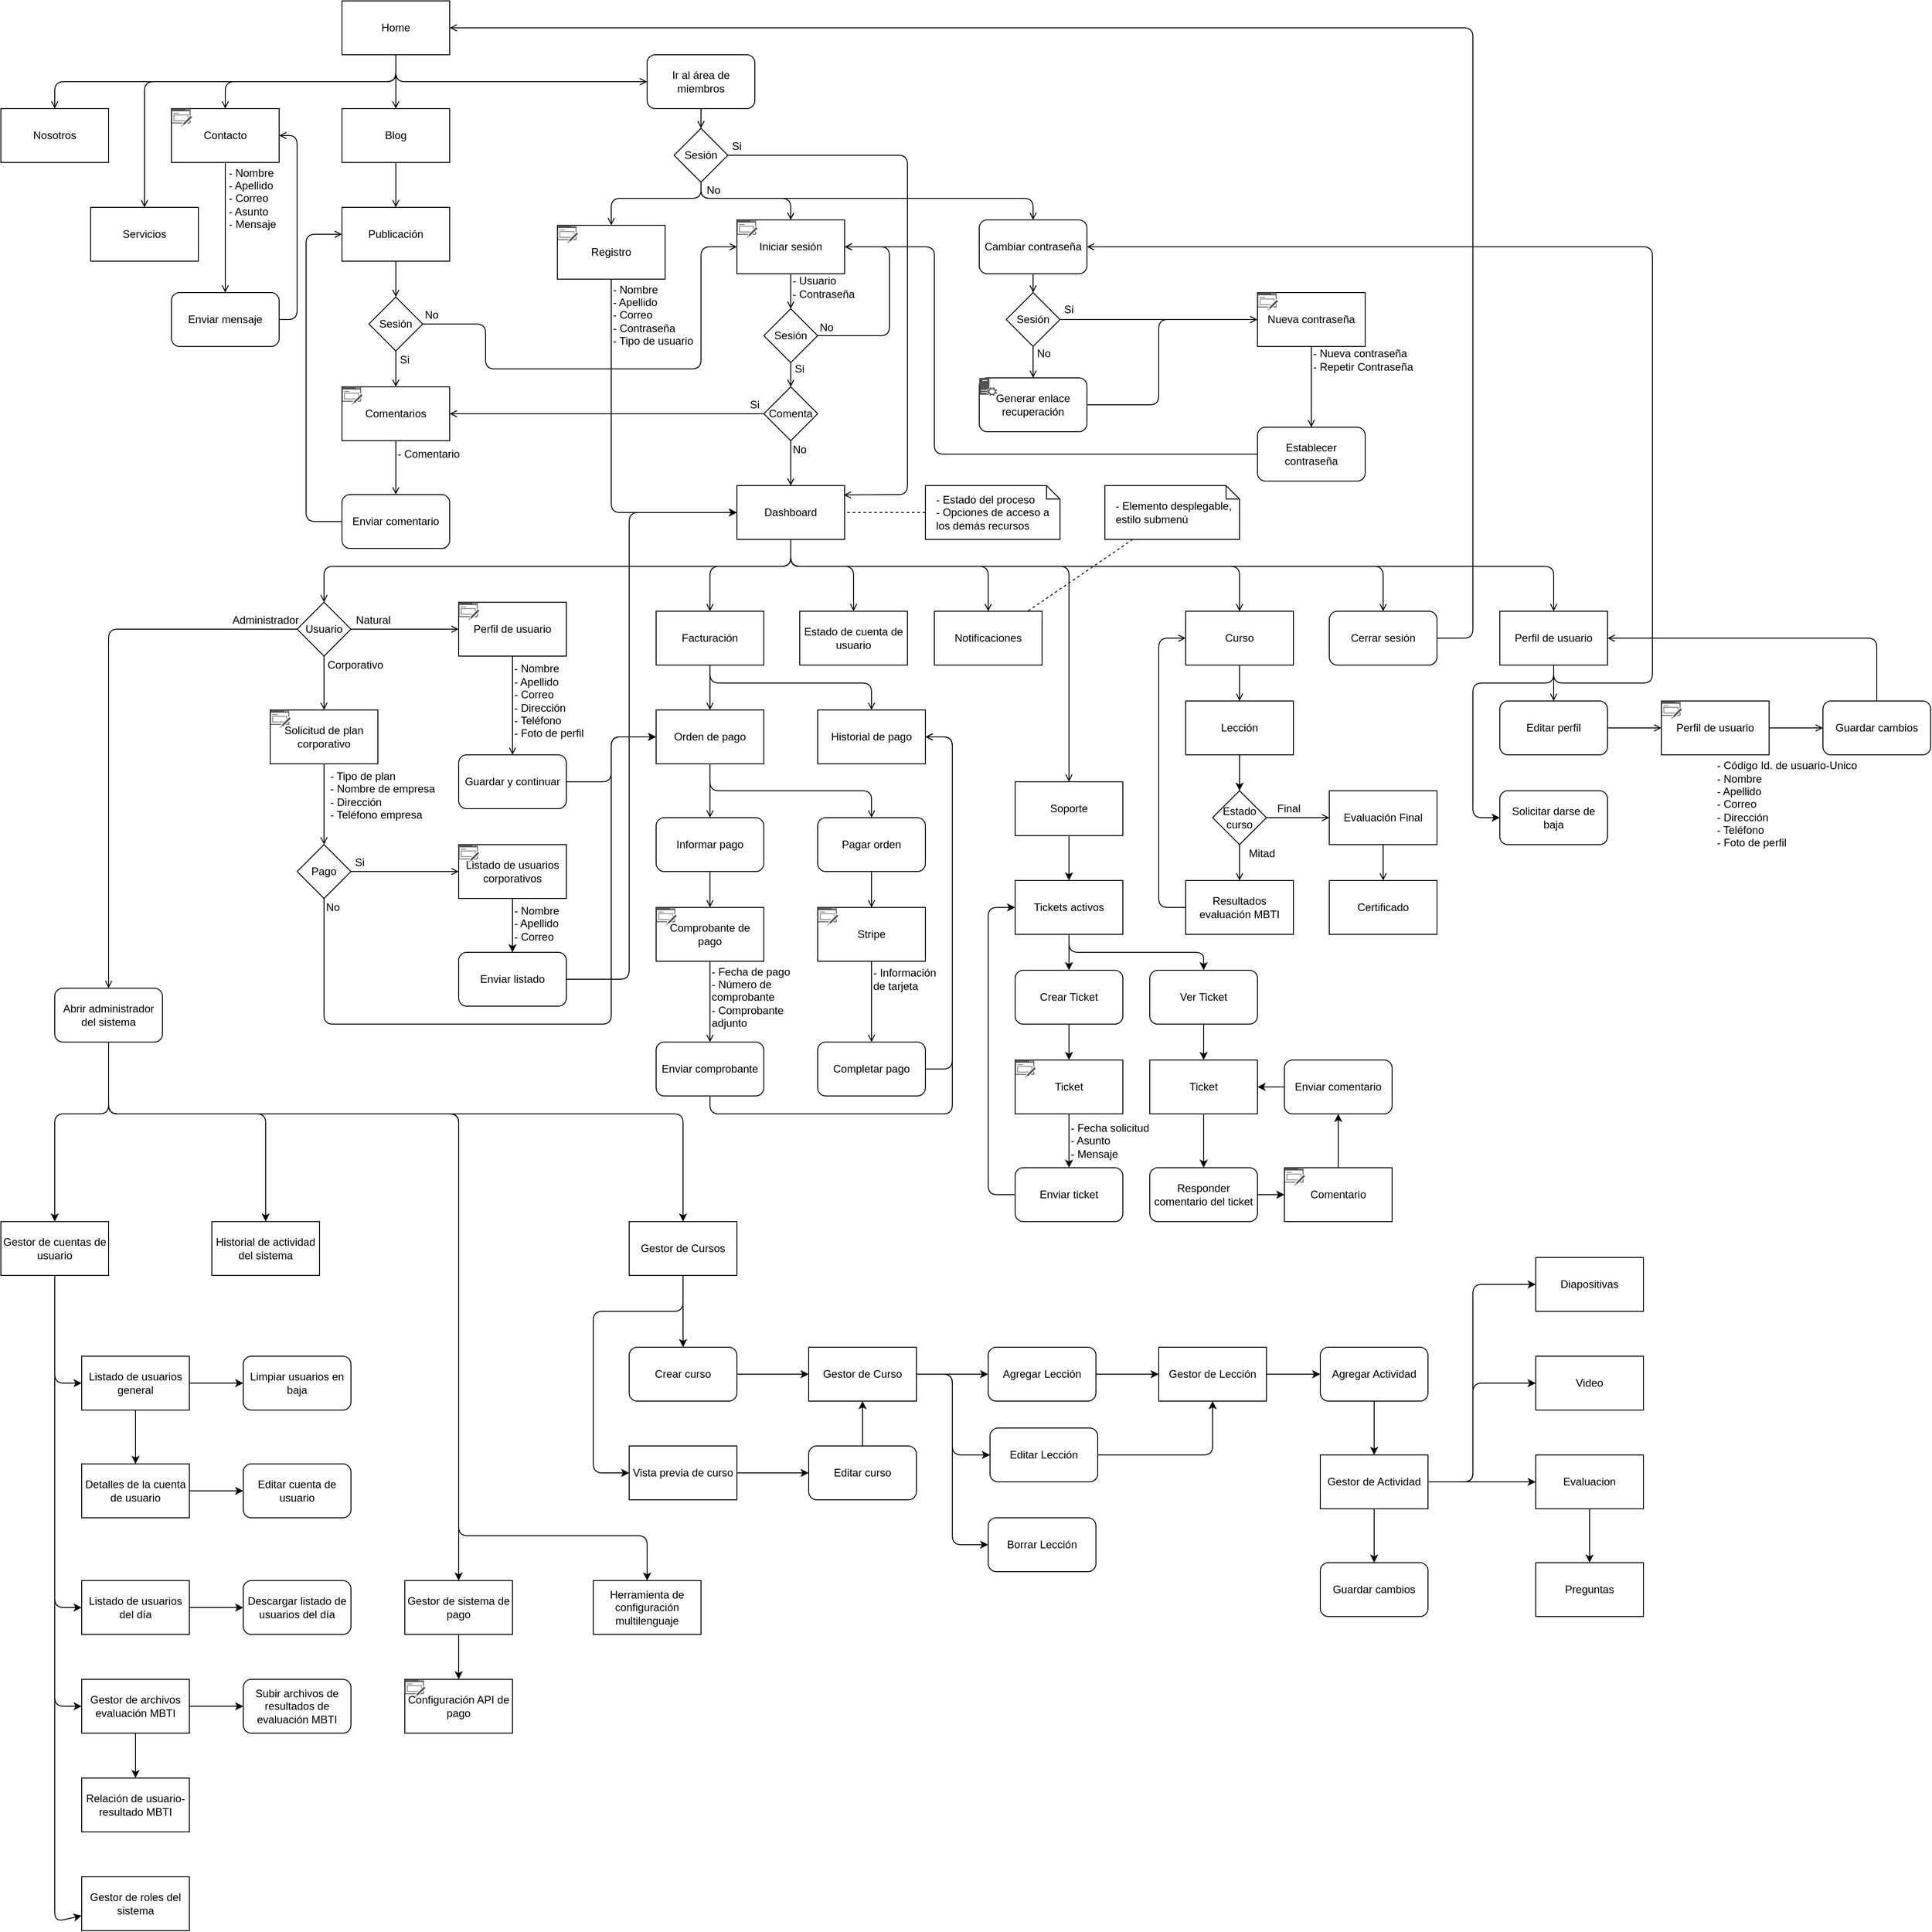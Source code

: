 <mxfile>
    <diagram id="xX8tvpBelQaRzRdg0BwZ" name="MapaContenido">
        <mxGraphModel dx="1093" dy="618" grid="1" gridSize="10" guides="1" tooltips="1" connect="1" arrows="1" fold="1" page="1" pageScale="1" pageWidth="1100" pageHeight="850" math="0" shadow="0">
            <root>
                <mxCell id="eNKYxBsOCk_GWGlPTTgq-0"/>
                <mxCell id="eNKYxBsOCk_GWGlPTTgq-1" parent="eNKYxBsOCk_GWGlPTTgq-0"/>
                <mxCell id="eNKYxBsOCk_GWGlPTTgq-50" style="edgeStyle=none;html=1;startArrow=none;startFill=0;endArrow=open;endFill=0;sourcePerimeterSpacing=0;" parent="eNKYxBsOCk_GWGlPTTgq-1" source="eNKYxBsOCk_GWGlPTTgq-2" target="eNKYxBsOCk_GWGlPTTgq-5" edge="1">
                    <mxGeometry relative="1" as="geometry"/>
                </mxCell>
                <mxCell id="eNKYxBsOCk_GWGlPTTgq-51" style="edgeStyle=none;html=1;startArrow=none;startFill=0;endArrow=open;endFill=0;sourcePerimeterSpacing=0;" parent="eNKYxBsOCk_GWGlPTTgq-1" source="eNKYxBsOCk_GWGlPTTgq-2" target="eNKYxBsOCk_GWGlPTTgq-113" edge="1">
                    <mxGeometry relative="1" as="geometry">
                        <mxPoint x="290" y="160" as="targetPoint"/>
                        <Array as="points">
                            <mxPoint x="480" y="130"/>
                            <mxPoint x="290" y="130"/>
                        </Array>
                    </mxGeometry>
                </mxCell>
                <mxCell id="eNKYxBsOCk_GWGlPTTgq-52" style="edgeStyle=none;html=1;startArrow=none;startFill=0;endArrow=open;endFill=0;sourcePerimeterSpacing=0;" parent="eNKYxBsOCk_GWGlPTTgq-1" source="eNKYxBsOCk_GWGlPTTgq-2" target="eNKYxBsOCk_GWGlPTTgq-48" edge="1">
                    <mxGeometry relative="1" as="geometry">
                        <Array as="points">
                            <mxPoint x="480" y="130"/>
                            <mxPoint x="100" y="130"/>
                        </Array>
                    </mxGeometry>
                </mxCell>
                <mxCell id="eNKYxBsOCk_GWGlPTTgq-77" style="edgeStyle=none;html=1;startArrow=none;startFill=0;endArrow=open;endFill=0;sourcePerimeterSpacing=0;" parent="eNKYxBsOCk_GWGlPTTgq-1" source="eNKYxBsOCk_GWGlPTTgq-2" target="eNKYxBsOCk_GWGlPTTgq-76" edge="1">
                    <mxGeometry relative="1" as="geometry">
                        <Array as="points">
                            <mxPoint x="480" y="130"/>
                            <mxPoint x="200" y="130"/>
                        </Array>
                    </mxGeometry>
                </mxCell>
                <mxCell id="eNKYxBsOCk_GWGlPTTgq-83" style="edgeStyle=none;html=1;startArrow=none;startFill=0;endArrow=open;endFill=0;sourcePerimeterSpacing=0;" parent="eNKYxBsOCk_GWGlPTTgq-1" source="eNKYxBsOCk_GWGlPTTgq-2" target="CNeSGMCtKJL2MYmjwMrN-0" edge="1">
                    <mxGeometry relative="1" as="geometry">
                        <Array as="points">
                            <mxPoint x="480" y="130"/>
                        </Array>
                        <mxPoint x="760" y="130" as="targetPoint"/>
                    </mxGeometry>
                </mxCell>
                <mxCell id="eNKYxBsOCk_GWGlPTTgq-2" value="Home" style="rounded=0;whiteSpace=wrap;html=1;" parent="eNKYxBsOCk_GWGlPTTgq-1" vertex="1">
                    <mxGeometry x="420" y="40" width="120" height="60" as="geometry"/>
                </mxCell>
                <mxCell id="eNKYxBsOCk_GWGlPTTgq-55" style="edgeStyle=none;html=1;startArrow=none;startFill=0;endArrow=open;endFill=0;sourcePerimeterSpacing=0;" parent="eNKYxBsOCk_GWGlPTTgq-1" source="eNKYxBsOCk_GWGlPTTgq-5" target="eNKYxBsOCk_GWGlPTTgq-6" edge="1">
                    <mxGeometry relative="1" as="geometry"/>
                </mxCell>
                <mxCell id="eNKYxBsOCk_GWGlPTTgq-5" value="Blog" style="rounded=0;whiteSpace=wrap;html=1;" parent="eNKYxBsOCk_GWGlPTTgq-1" vertex="1">
                    <mxGeometry x="420" y="160" width="120" height="60" as="geometry"/>
                </mxCell>
                <mxCell id="eNKYxBsOCk_GWGlPTTgq-63" style="edgeStyle=none;html=1;startArrow=none;startFill=0;endArrow=open;endFill=0;sourcePerimeterSpacing=0;" parent="eNKYxBsOCk_GWGlPTTgq-1" source="eNKYxBsOCk_GWGlPTTgq-6" target="eNKYxBsOCk_GWGlPTTgq-62" edge="1">
                    <mxGeometry relative="1" as="geometry"/>
                </mxCell>
                <mxCell id="eNKYxBsOCk_GWGlPTTgq-6" value="Publicación" style="rounded=0;whiteSpace=wrap;html=1;" parent="eNKYxBsOCk_GWGlPTTgq-1" vertex="1">
                    <mxGeometry x="420" y="270" width="120" height="60" as="geometry"/>
                </mxCell>
                <mxCell id="eNKYxBsOCk_GWGlPTTgq-75" style="edgeStyle=none;html=1;startArrow=none;startFill=0;endArrow=open;endFill=0;sourcePerimeterSpacing=0;" parent="eNKYxBsOCk_GWGlPTTgq-1" source="eNKYxBsOCk_GWGlPTTgq-8" target="eNKYxBsOCk_GWGlPTTgq-74" edge="1">
                    <mxGeometry relative="1" as="geometry">
                        <Array as="points">
                            <mxPoint x="920" y="670"/>
                            <mxPoint x="400" y="670"/>
                        </Array>
                    </mxGeometry>
                </mxCell>
                <mxCell id="eNKYxBsOCk_GWGlPTTgq-119" style="edgeStyle=none;html=1;startArrow=none;startFill=0;endArrow=open;endFill=0;sourcePerimeterSpacing=0;" parent="eNKYxBsOCk_GWGlPTTgq-1" source="eNKYxBsOCk_GWGlPTTgq-8" target="eNKYxBsOCk_GWGlPTTgq-125" edge="1">
                    <mxGeometry relative="1" as="geometry">
                        <mxPoint x="1340" y="700" as="targetPoint"/>
                        <Array as="points">
                            <mxPoint x="920" y="670"/>
                            <mxPoint x="1770" y="670"/>
                        </Array>
                    </mxGeometry>
                </mxCell>
                <mxCell id="eNKYxBsOCk_GWGlPTTgq-8" value="Dashboard" style="rounded=0;whiteSpace=wrap;html=1;" parent="eNKYxBsOCk_GWGlPTTgq-1" vertex="1">
                    <mxGeometry x="860" y="580" width="120" height="60" as="geometry"/>
                </mxCell>
                <mxCell id="eNKYxBsOCk_GWGlPTTgq-48" value="Nosotros" style="rounded=0;whiteSpace=wrap;html=1;" parent="eNKYxBsOCk_GWGlPTTgq-1" vertex="1">
                    <mxGeometry x="40" y="160" width="120" height="60" as="geometry"/>
                </mxCell>
                <mxCell id="eNKYxBsOCk_GWGlPTTgq-57" value="" style="group" parent="eNKYxBsOCk_GWGlPTTgq-1" vertex="1" connectable="0">
                    <mxGeometry x="420" y="470" width="120" height="60" as="geometry"/>
                </mxCell>
                <mxCell id="eNKYxBsOCk_GWGlPTTgq-7" value="Comentarios" style="rounded=0;whiteSpace=wrap;html=1;" parent="eNKYxBsOCk_GWGlPTTgq-57" vertex="1">
                    <mxGeometry width="120" height="60" as="geometry"/>
                </mxCell>
                <mxCell id="eNKYxBsOCk_GWGlPTTgq-47" value="" style="sketch=0;pointerEvents=1;shadow=0;dashed=0;html=1;strokeColor=none;fillColor=#505050;labelPosition=center;verticalLabelPosition=bottom;verticalAlign=top;outlineConnect=0;align=center;shape=mxgraph.office.concepts.form;" parent="eNKYxBsOCk_GWGlPTTgq-57" vertex="1">
                    <mxGeometry width="22.86" height="20" as="geometry"/>
                </mxCell>
                <mxCell id="eNKYxBsOCk_GWGlPTTgq-58" value="" style="group" parent="eNKYxBsOCk_GWGlPTTgq-1" vertex="1" connectable="0">
                    <mxGeometry x="660" y="290" width="120" height="60" as="geometry"/>
                </mxCell>
                <mxCell id="eNKYxBsOCk_GWGlPTTgq-4" value="Registro" style="rounded=0;whiteSpace=wrap;html=1;" parent="eNKYxBsOCk_GWGlPTTgq-58" vertex="1">
                    <mxGeometry width="120" height="60" as="geometry"/>
                </mxCell>
                <mxCell id="eNKYxBsOCk_GWGlPTTgq-45" value="" style="sketch=0;pointerEvents=1;shadow=0;dashed=0;html=1;strokeColor=none;fillColor=#505050;labelPosition=center;verticalLabelPosition=bottom;verticalAlign=top;outlineConnect=0;align=center;shape=mxgraph.office.concepts.form;" parent="eNKYxBsOCk_GWGlPTTgq-58" vertex="1">
                    <mxGeometry width="22.86" height="20" as="geometry"/>
                </mxCell>
                <mxCell id="eNKYxBsOCk_GWGlPTTgq-59" value="" style="group" parent="eNKYxBsOCk_GWGlPTTgq-1" vertex="1" connectable="0">
                    <mxGeometry x="860" y="284" width="120" height="60" as="geometry"/>
                </mxCell>
                <mxCell id="eNKYxBsOCk_GWGlPTTgq-3" value="Iniciar sesión" style="rounded=0;whiteSpace=wrap;html=1;" parent="eNKYxBsOCk_GWGlPTTgq-59" vertex="1">
                    <mxGeometry width="120" height="60" as="geometry"/>
                </mxCell>
                <mxCell id="eNKYxBsOCk_GWGlPTTgq-46" value="" style="sketch=0;pointerEvents=1;shadow=0;dashed=0;html=1;strokeColor=none;fillColor=#505050;labelPosition=center;verticalLabelPosition=bottom;verticalAlign=top;outlineConnect=0;align=center;shape=mxgraph.office.concepts.form;" parent="eNKYxBsOCk_GWGlPTTgq-59" vertex="1">
                    <mxGeometry width="22.86" height="20" as="geometry"/>
                </mxCell>
                <mxCell id="eNKYxBsOCk_GWGlPTTgq-64" style="edgeStyle=none;html=1;startArrow=none;startFill=0;endArrow=open;endFill=0;sourcePerimeterSpacing=0;" parent="eNKYxBsOCk_GWGlPTTgq-1" source="eNKYxBsOCk_GWGlPTTgq-62" target="eNKYxBsOCk_GWGlPTTgq-7" edge="1">
                    <mxGeometry relative="1" as="geometry"/>
                </mxCell>
                <mxCell id="eNKYxBsOCk_GWGlPTTgq-65" style="edgeStyle=none;html=1;startArrow=none;startFill=0;endArrow=open;endFill=0;sourcePerimeterSpacing=0;" parent="eNKYxBsOCk_GWGlPTTgq-1" source="eNKYxBsOCk_GWGlPTTgq-62" target="eNKYxBsOCk_GWGlPTTgq-3" edge="1">
                    <mxGeometry relative="1" as="geometry">
                        <Array as="points">
                            <mxPoint x="580" y="400"/>
                            <mxPoint x="580" y="450"/>
                            <mxPoint x="820" y="450"/>
                            <mxPoint x="820" y="314"/>
                        </Array>
                    </mxGeometry>
                </mxCell>
                <mxCell id="eNKYxBsOCk_GWGlPTTgq-62" value="Sesión" style="rhombus;whiteSpace=wrap;html=1;" parent="eNKYxBsOCk_GWGlPTTgq-1" vertex="1">
                    <mxGeometry x="450" y="370" width="60" height="60" as="geometry"/>
                </mxCell>
                <mxCell id="eNKYxBsOCk_GWGlPTTgq-70" style="edgeStyle=none;html=1;startArrow=none;startFill=0;endArrow=open;endFill=0;sourcePerimeterSpacing=0;" parent="eNKYxBsOCk_GWGlPTTgq-1" source="eNKYxBsOCk_GWGlPTTgq-66" target="eNKYxBsOCk_GWGlPTTgq-67" edge="1">
                    <mxGeometry relative="1" as="geometry"/>
                </mxCell>
                <mxCell id="eNKYxBsOCk_GWGlPTTgq-72" style="edgeStyle=none;html=1;startArrow=none;startFill=0;endArrow=open;endFill=0;sourcePerimeterSpacing=0;" parent="eNKYxBsOCk_GWGlPTTgq-1" source="eNKYxBsOCk_GWGlPTTgq-66" target="eNKYxBsOCk_GWGlPTTgq-3" edge="1">
                    <mxGeometry relative="1" as="geometry">
                        <Array as="points">
                            <mxPoint x="1030" y="413"/>
                            <mxPoint x="1030" y="314"/>
                        </Array>
                    </mxGeometry>
                </mxCell>
                <mxCell id="eNKYxBsOCk_GWGlPTTgq-66" value="Sesión" style="rhombus;whiteSpace=wrap;html=1;" parent="eNKYxBsOCk_GWGlPTTgq-1" vertex="1">
                    <mxGeometry x="890" y="383" width="60" height="60" as="geometry"/>
                </mxCell>
                <mxCell id="eNKYxBsOCk_GWGlPTTgq-68" style="edgeStyle=none;html=1;startArrow=none;startFill=0;endArrow=open;endFill=0;sourcePerimeterSpacing=0;" parent="eNKYxBsOCk_GWGlPTTgq-1" source="eNKYxBsOCk_GWGlPTTgq-67" target="eNKYxBsOCk_GWGlPTTgq-7" edge="1">
                    <mxGeometry relative="1" as="geometry">
                        <mxPoint x="580" y="610" as="targetPoint"/>
                        <Array as="points"/>
                    </mxGeometry>
                </mxCell>
                <mxCell id="eNKYxBsOCk_GWGlPTTgq-71" style="edgeStyle=none;html=1;startArrow=none;startFill=0;endArrow=open;endFill=0;sourcePerimeterSpacing=0;" parent="eNKYxBsOCk_GWGlPTTgq-1" source="eNKYxBsOCk_GWGlPTTgq-67" target="eNKYxBsOCk_GWGlPTTgq-8" edge="1">
                    <mxGeometry relative="1" as="geometry"/>
                </mxCell>
                <mxCell id="eNKYxBsOCk_GWGlPTTgq-67" value="Comenta" style="rhombus;whiteSpace=wrap;html=1;" parent="eNKYxBsOCk_GWGlPTTgq-1" vertex="1">
                    <mxGeometry x="890" y="470" width="60" height="60" as="geometry"/>
                </mxCell>
                <mxCell id="eNKYxBsOCk_GWGlPTTgq-69" style="edgeStyle=none;html=1;startArrow=none;startFill=0;endArrow=open;endFill=0;sourcePerimeterSpacing=0;" parent="eNKYxBsOCk_GWGlPTTgq-1" source="eNKYxBsOCk_GWGlPTTgq-3" target="eNKYxBsOCk_GWGlPTTgq-66" edge="1">
                    <mxGeometry relative="1" as="geometry"/>
                </mxCell>
                <mxCell id="eNKYxBsOCk_GWGlPTTgq-73" style="edgeStyle=none;html=1;startArrow=none;startFill=0;endArrow=open;endFill=0;sourcePerimeterSpacing=0;" parent="eNKYxBsOCk_GWGlPTTgq-1" source="eNKYxBsOCk_GWGlPTTgq-4" target="eNKYxBsOCk_GWGlPTTgq-8" edge="1">
                    <mxGeometry relative="1" as="geometry">
                        <mxPoint x="720" y="610" as="targetPoint"/>
                        <Array as="points">
                            <mxPoint x="720" y="610"/>
                        </Array>
                    </mxGeometry>
                </mxCell>
                <mxCell id="eNKYxBsOCk_GWGlPTTgq-87" value="" style="edgeStyle=none;html=1;startArrow=none;startFill=0;endArrow=open;endFill=0;sourcePerimeterSpacing=0;" parent="eNKYxBsOCk_GWGlPTTgq-1" source="eNKYxBsOCk_GWGlPTTgq-74" target="AhMMrwKMJMBrkm3QAdiH-33" edge="1">
                    <mxGeometry relative="1" as="geometry">
                        <mxPoint x="400" y="830" as="targetPoint"/>
                    </mxGeometry>
                </mxCell>
                <mxCell id="L9y62m9pfD5F6gvJoC_6-13" style="edgeStyle=none;html=1;startArrow=none;startFill=0;endArrow=open;endFill=0;sourcePerimeterSpacing=0;" parent="eNKYxBsOCk_GWGlPTTgq-1" source="eNKYxBsOCk_GWGlPTTgq-74" target="1" edge="1">
                    <mxGeometry relative="1" as="geometry">
                        <Array as="points">
                            <mxPoint x="160" y="740"/>
                        </Array>
                    </mxGeometry>
                </mxCell>
                <mxCell id="eNKYxBsOCk_GWGlPTTgq-74" value="Usuario" style="rhombus;whiteSpace=wrap;html=1;" parent="eNKYxBsOCk_GWGlPTTgq-1" vertex="1">
                    <mxGeometry x="370" y="710" width="60" height="60" as="geometry"/>
                </mxCell>
                <mxCell id="eNKYxBsOCk_GWGlPTTgq-76" value="Servicios" style="rounded=0;whiteSpace=wrap;html=1;" parent="eNKYxBsOCk_GWGlPTTgq-1" vertex="1">
                    <mxGeometry x="140" y="270" width="120" height="60" as="geometry"/>
                </mxCell>
                <mxCell id="eNKYxBsOCk_GWGlPTTgq-80" style="edgeStyle=none;html=1;startArrow=none;startFill=0;endArrow=open;endFill=0;sourcePerimeterSpacing=0;" parent="eNKYxBsOCk_GWGlPTTgq-1" source="eNKYxBsOCk_GWGlPTTgq-78" target="eNKYxBsOCk_GWGlPTTgq-6" edge="1">
                    <mxGeometry relative="1" as="geometry">
                        <Array as="points">
                            <mxPoint x="380" y="620"/>
                            <mxPoint x="380" y="300"/>
                        </Array>
                    </mxGeometry>
                </mxCell>
                <mxCell id="eNKYxBsOCk_GWGlPTTgq-78" value="Enviar comentario" style="rounded=1;whiteSpace=wrap;html=1;" parent="eNKYxBsOCk_GWGlPTTgq-1" vertex="1">
                    <mxGeometry x="420" y="590" width="120" height="60" as="geometry"/>
                </mxCell>
                <mxCell id="eNKYxBsOCk_GWGlPTTgq-79" style="edgeStyle=none;html=1;startArrow=none;startFill=0;endArrow=open;endFill=0;sourcePerimeterSpacing=0;" parent="eNKYxBsOCk_GWGlPTTgq-1" source="eNKYxBsOCk_GWGlPTTgq-7" target="eNKYxBsOCk_GWGlPTTgq-78" edge="1">
                    <mxGeometry relative="1" as="geometry"/>
                </mxCell>
                <mxCell id="L9y62m9pfD5F6gvJoC_6-1" style="edgeStyle=none;html=1;startArrow=none;startFill=0;endArrow=open;endFill=0;sourcePerimeterSpacing=0;" parent="eNKYxBsOCk_GWGlPTTgq-1" source="CNeSGMCtKJL2MYmjwMrN-0" target="L9y62m9pfD5F6gvJoC_6-0" edge="1">
                    <mxGeometry relative="1" as="geometry">
                        <mxPoint x="820" y="160" as="sourcePoint"/>
                    </mxGeometry>
                </mxCell>
                <mxCell id="eNKYxBsOCk_GWGlPTTgq-90" value="Si" style="text;html=1;strokeColor=none;fillColor=none;align=center;verticalAlign=middle;whiteSpace=wrap;rounded=0;" parent="eNKYxBsOCk_GWGlPTTgq-1" vertex="1">
                    <mxGeometry x="480" y="430" width="20" height="20" as="geometry"/>
                </mxCell>
                <mxCell id="eNKYxBsOCk_GWGlPTTgq-92" value="No" style="text;html=1;strokeColor=none;fillColor=none;align=center;verticalAlign=middle;whiteSpace=wrap;rounded=0;" parent="eNKYxBsOCk_GWGlPTTgq-1" vertex="1">
                    <mxGeometry x="510" y="380" width="20" height="20" as="geometry"/>
                </mxCell>
                <mxCell id="eNKYxBsOCk_GWGlPTTgq-93" value="No" style="text;html=1;strokeColor=none;fillColor=none;align=center;verticalAlign=middle;whiteSpace=wrap;rounded=0;" parent="eNKYxBsOCk_GWGlPTTgq-1" vertex="1">
                    <mxGeometry x="950" y="394" width="20" height="20" as="geometry"/>
                </mxCell>
                <mxCell id="eNKYxBsOCk_GWGlPTTgq-94" value="Si" style="text;html=1;strokeColor=none;fillColor=none;align=center;verticalAlign=middle;whiteSpace=wrap;rounded=0;" parent="eNKYxBsOCk_GWGlPTTgq-1" vertex="1">
                    <mxGeometry x="920" y="440" width="20" height="20" as="geometry"/>
                </mxCell>
                <mxCell id="eNKYxBsOCk_GWGlPTTgq-98" value="" style="group" parent="eNKYxBsOCk_GWGlPTTgq-1" vertex="1" connectable="0">
                    <mxGeometry x="1440" y="365" width="120" height="60" as="geometry"/>
                </mxCell>
                <mxCell id="eNKYxBsOCk_GWGlPTTgq-99" value="Nueva contraseña" style="rounded=0;whiteSpace=wrap;html=1;" parent="eNKYxBsOCk_GWGlPTTgq-98" vertex="1">
                    <mxGeometry width="120" height="60" as="geometry"/>
                </mxCell>
                <mxCell id="eNKYxBsOCk_GWGlPTTgq-100" value="" style="sketch=0;pointerEvents=1;shadow=0;dashed=0;html=1;strokeColor=none;fillColor=#505050;labelPosition=center;verticalLabelPosition=bottom;verticalAlign=top;outlineConnect=0;align=center;shape=mxgraph.office.concepts.form;" parent="eNKYxBsOCk_GWGlPTTgq-98" vertex="1">
                    <mxGeometry width="22.86" height="20" as="geometry"/>
                </mxCell>
                <mxCell id="eNKYxBsOCk_GWGlPTTgq-151" style="edgeStyle=none;html=1;startArrow=none;startFill=0;endArrow=open;endFill=0;sourcePerimeterSpacing=0;" parent="eNKYxBsOCk_GWGlPTTgq-1" source="eNKYxBsOCk_GWGlPTTgq-101" target="eNKYxBsOCk_GWGlPTTgq-150" edge="1">
                    <mxGeometry relative="1" as="geometry"/>
                </mxCell>
                <mxCell id="eNKYxBsOCk_GWGlPTTgq-101" value="Cambiar contraseña" style="rounded=1;whiteSpace=wrap;html=1;" parent="eNKYxBsOCk_GWGlPTTgq-1" vertex="1">
                    <mxGeometry x="1130" y="284" width="120" height="60" as="geometry"/>
                </mxCell>
                <mxCell id="eNKYxBsOCk_GWGlPTTgq-105" style="edgeStyle=none;html=1;startArrow=none;startFill=0;endArrow=open;endFill=0;sourcePerimeterSpacing=0;" parent="eNKYxBsOCk_GWGlPTTgq-1" source="eNKYxBsOCk_GWGlPTTgq-103" target="eNKYxBsOCk_GWGlPTTgq-3" edge="1">
                    <mxGeometry relative="1" as="geometry">
                        <Array as="points">
                            <mxPoint x="1080" y="545"/>
                            <mxPoint x="1080" y="314"/>
                        </Array>
                    </mxGeometry>
                </mxCell>
                <mxCell id="eNKYxBsOCk_GWGlPTTgq-103" value="Establecer contraseña" style="rounded=1;whiteSpace=wrap;html=1;" parent="eNKYxBsOCk_GWGlPTTgq-1" vertex="1">
                    <mxGeometry x="1440" y="515" width="120" height="60" as="geometry"/>
                </mxCell>
                <mxCell id="eNKYxBsOCk_GWGlPTTgq-104" style="edgeStyle=none;html=1;startArrow=none;startFill=0;endArrow=open;endFill=0;sourcePerimeterSpacing=0;" parent="eNKYxBsOCk_GWGlPTTgq-1" source="eNKYxBsOCk_GWGlPTTgq-99" target="eNKYxBsOCk_GWGlPTTgq-103" edge="1">
                    <mxGeometry relative="1" as="geometry"/>
                </mxCell>
                <mxCell id="eNKYxBsOCk_GWGlPTTgq-108" value="- Usuario&lt;br&gt;- Contraseña" style="text;html=1;strokeColor=none;fillColor=none;align=left;verticalAlign=middle;whiteSpace=wrap;rounded=0;" parent="eNKYxBsOCk_GWGlPTTgq-1" vertex="1">
                    <mxGeometry x="920" y="344" width="120" height="30" as="geometry"/>
                </mxCell>
                <mxCell id="eNKYxBsOCk_GWGlPTTgq-109" value="- Nombre&lt;br&gt;- Apellido&lt;br&gt;- Correo&lt;br&gt;- Contraseña&lt;br&gt;- Tipo de usuario" style="text;html=1;strokeColor=none;fillColor=none;align=left;verticalAlign=middle;whiteSpace=wrap;rounded=0;" parent="eNKYxBsOCk_GWGlPTTgq-1" vertex="1">
                    <mxGeometry x="720" y="335" width="120" height="110" as="geometry"/>
                </mxCell>
                <mxCell id="eNKYxBsOCk_GWGlPTTgq-110" value="- Nueva contraseña&lt;br&gt;- Repetir Contraseña" style="text;html=1;strokeColor=none;fillColor=none;align=left;verticalAlign=middle;whiteSpace=wrap;rounded=0;" parent="eNKYxBsOCk_GWGlPTTgq-1" vertex="1">
                    <mxGeometry x="1500" y="425" width="120" height="30" as="geometry"/>
                </mxCell>
                <mxCell id="eNKYxBsOCk_GWGlPTTgq-111" value="- Comentario" style="text;html=1;strokeColor=none;fillColor=none;align=left;verticalAlign=middle;whiteSpace=wrap;rounded=0;" parent="eNKYxBsOCk_GWGlPTTgq-1" vertex="1">
                    <mxGeometry x="480" y="530" width="120" height="30" as="geometry"/>
                </mxCell>
                <mxCell id="eNKYxBsOCk_GWGlPTTgq-112" value="" style="group" parent="eNKYxBsOCk_GWGlPTTgq-1" vertex="1" connectable="0">
                    <mxGeometry x="230" y="160" width="120" height="60" as="geometry"/>
                </mxCell>
                <mxCell id="eNKYxBsOCk_GWGlPTTgq-113" value="Contacto" style="rounded=0;whiteSpace=wrap;html=1;" parent="eNKYxBsOCk_GWGlPTTgq-112" vertex="1">
                    <mxGeometry width="120" height="60" as="geometry"/>
                </mxCell>
                <mxCell id="eNKYxBsOCk_GWGlPTTgq-114" value="" style="sketch=0;pointerEvents=1;shadow=0;dashed=0;html=1;strokeColor=none;fillColor=#505050;labelPosition=center;verticalLabelPosition=bottom;verticalAlign=top;outlineConnect=0;align=center;shape=mxgraph.office.concepts.form;" parent="eNKYxBsOCk_GWGlPTTgq-112" vertex="1">
                    <mxGeometry width="22.86" height="20" as="geometry"/>
                </mxCell>
                <mxCell id="eNKYxBsOCk_GWGlPTTgq-117" style="edgeStyle=none;html=1;startArrow=none;startFill=0;endArrow=open;endFill=0;sourcePerimeterSpacing=0;" parent="eNKYxBsOCk_GWGlPTTgq-1" source="eNKYxBsOCk_GWGlPTTgq-115" target="eNKYxBsOCk_GWGlPTTgq-113" edge="1">
                    <mxGeometry relative="1" as="geometry">
                        <Array as="points">
                            <mxPoint x="370" y="395"/>
                            <mxPoint x="370" y="190"/>
                        </Array>
                    </mxGeometry>
                </mxCell>
                <mxCell id="eNKYxBsOCk_GWGlPTTgq-115" value="Enviar mensaje" style="rounded=1;whiteSpace=wrap;html=1;" parent="eNKYxBsOCk_GWGlPTTgq-1" vertex="1">
                    <mxGeometry x="230" y="365" width="120" height="60" as="geometry"/>
                </mxCell>
                <mxCell id="eNKYxBsOCk_GWGlPTTgq-116" style="edgeStyle=none;html=1;startArrow=none;startFill=0;endArrow=open;endFill=0;sourcePerimeterSpacing=0;" parent="eNKYxBsOCk_GWGlPTTgq-1" source="eNKYxBsOCk_GWGlPTTgq-113" target="eNKYxBsOCk_GWGlPTTgq-115" edge="1">
                    <mxGeometry relative="1" as="geometry">
                        <Array as="points"/>
                    </mxGeometry>
                </mxCell>
                <mxCell id="eNKYxBsOCk_GWGlPTTgq-118" value="- Nombre&lt;br&gt;- Apellido&lt;br&gt;- Correo&lt;br&gt;- Asunto&lt;br&gt;- Mensaje" style="text;html=1;strokeColor=none;fillColor=none;align=left;verticalAlign=middle;whiteSpace=wrap;rounded=0;" parent="eNKYxBsOCk_GWGlPTTgq-1" vertex="1">
                    <mxGeometry x="292" y="220" width="120" height="80" as="geometry"/>
                </mxCell>
                <mxCell id="AhMMrwKMJMBrkm3QAdiH-1" style="edgeStyle=none;html=1;startArrow=none;startFill=0;endArrow=open;endFill=0;sourcePerimeterSpacing=0;" parent="eNKYxBsOCk_GWGlPTTgq-1" source="eNKYxBsOCk_GWGlPTTgq-120" target="AhMMrwKMJMBrkm3QAdiH-0" edge="1">
                    <mxGeometry relative="1" as="geometry"/>
                </mxCell>
                <mxCell id="eNKYxBsOCk_GWGlPTTgq-120" value="Curso" style="whiteSpace=wrap;html=1;" parent="eNKYxBsOCk_GWGlPTTgq-1" vertex="1">
                    <mxGeometry x="1360" y="720" width="120" height="60" as="geometry"/>
                </mxCell>
                <mxCell id="eNKYxBsOCk_GWGlPTTgq-121" style="edgeStyle=none;html=1;startArrow=none;startFill=0;endArrow=open;endFill=0;sourcePerimeterSpacing=0;" parent="eNKYxBsOCk_GWGlPTTgq-1" source="eNKYxBsOCk_GWGlPTTgq-8" target="eNKYxBsOCk_GWGlPTTgq-120" edge="1">
                    <mxGeometry relative="1" as="geometry">
                        <Array as="points">
                            <mxPoint x="920" y="670"/>
                            <mxPoint x="1160" y="670"/>
                            <mxPoint x="1420" y="670"/>
                        </Array>
                    </mxGeometry>
                </mxCell>
                <mxCell id="eNKYxBsOCk_GWGlPTTgq-122" value="Si" style="text;html=1;strokeColor=none;fillColor=none;align=center;verticalAlign=middle;whiteSpace=wrap;rounded=0;" parent="eNKYxBsOCk_GWGlPTTgq-1" vertex="1">
                    <mxGeometry x="870" y="480" width="20" height="20" as="geometry"/>
                </mxCell>
                <mxCell id="eNKYxBsOCk_GWGlPTTgq-123" value="No" style="text;html=1;strokeColor=none;fillColor=none;align=center;verticalAlign=middle;whiteSpace=wrap;rounded=0;" parent="eNKYxBsOCk_GWGlPTTgq-1" vertex="1">
                    <mxGeometry x="920" y="530" width="20" height="20" as="geometry"/>
                </mxCell>
                <mxCell id="eNKYxBsOCk_GWGlPTTgq-148" style="edgeStyle=none;html=1;startArrow=none;startFill=0;endArrow=open;endFill=0;sourcePerimeterSpacing=0;" parent="eNKYxBsOCk_GWGlPTTgq-1" source="eNKYxBsOCk_GWGlPTTgq-125" target="eNKYxBsOCk_GWGlPTTgq-146" edge="1">
                    <mxGeometry relative="1" as="geometry"/>
                </mxCell>
                <mxCell id="eNKYxBsOCk_GWGlPTTgq-149" style="edgeStyle=none;html=1;startArrow=none;startFill=0;endArrow=open;endFill=0;sourcePerimeterSpacing=0;" parent="eNKYxBsOCk_GWGlPTTgq-1" source="eNKYxBsOCk_GWGlPTTgq-125" target="eNKYxBsOCk_GWGlPTTgq-101" edge="1">
                    <mxGeometry relative="1" as="geometry">
                        <Array as="points">
                            <mxPoint x="1770" y="800"/>
                            <mxPoint x="1880" y="800"/>
                            <mxPoint x="1880" y="314"/>
                        </Array>
                    </mxGeometry>
                </mxCell>
                <mxCell id="27" style="edgeStyle=none;html=1;" edge="1" parent="eNKYxBsOCk_GWGlPTTgq-1" source="eNKYxBsOCk_GWGlPTTgq-125" target="26">
                    <mxGeometry relative="1" as="geometry">
                        <Array as="points">
                            <mxPoint x="1770" y="800"/>
                            <mxPoint x="1680" y="800"/>
                            <mxPoint x="1680" y="950"/>
                        </Array>
                    </mxGeometry>
                </mxCell>
                <mxCell id="eNKYxBsOCk_GWGlPTTgq-125" value="Perfil de usuario" style="whiteSpace=wrap;html=1;" parent="eNKYxBsOCk_GWGlPTTgq-1" vertex="1">
                    <mxGeometry x="1710" y="720" width="120" height="60" as="geometry"/>
                </mxCell>
                <mxCell id="eNKYxBsOCk_GWGlPTTgq-138" style="edgeStyle=none;html=1;startArrow=none;startFill=0;endArrow=open;endFill=0;sourcePerimeterSpacing=0;" parent="eNKYxBsOCk_GWGlPTTgq-1" source="eNKYxBsOCk_GWGlPTTgq-126" target="eNKYxBsOCk_GWGlPTTgq-120" edge="1">
                    <mxGeometry relative="1" as="geometry">
                        <Array as="points">
                            <mxPoint x="1330" y="1050"/>
                            <mxPoint x="1330" y="750"/>
                        </Array>
                    </mxGeometry>
                </mxCell>
                <mxCell id="eNKYxBsOCk_GWGlPTTgq-126" value="Resultados evaluación MBTI" style="whiteSpace=wrap;html=1;" parent="eNKYxBsOCk_GWGlPTTgq-1" vertex="1">
                    <mxGeometry x="1360" y="1020" width="120" height="60" as="geometry"/>
                </mxCell>
                <mxCell id="eNKYxBsOCk_GWGlPTTgq-131" style="edgeStyle=none;html=1;startArrow=none;startFill=0;endArrow=none;endFill=0;sourcePerimeterSpacing=0;dashed=1;" parent="eNKYxBsOCk_GWGlPTTgq-1" source="eNKYxBsOCk_GWGlPTTgq-128" target="eNKYxBsOCk_GWGlPTTgq-8" edge="1">
                    <mxGeometry relative="1" as="geometry"/>
                </mxCell>
                <mxCell id="eNKYxBsOCk_GWGlPTTgq-128" value="- Estado del proceso&lt;br&gt;- Opciones de acceso a los demás recursos" style="shape=note;size=15;align=left;spacingLeft=10;html=1;whiteSpace=wrap;" parent="eNKYxBsOCk_GWGlPTTgq-1" vertex="1">
                    <mxGeometry x="1070" y="580" width="150" height="60" as="geometry"/>
                </mxCell>
                <mxCell id="L9y62m9pfD5F6gvJoC_6-19" value="" style="edgeStyle=none;html=1;startArrow=none;startFill=0;endArrow=open;endFill=0;sourcePerimeterSpacing=0;" parent="eNKYxBsOCk_GWGlPTTgq-1" source="eNKYxBsOCk_GWGlPTTgq-132" target="L9y62m9pfD5F6gvJoC_6-18" edge="1">
                    <mxGeometry relative="1" as="geometry">
                        <Array as="points">
                            <mxPoint x="830" y="800"/>
                            <mxPoint x="1010" y="800"/>
                        </Array>
                    </mxGeometry>
                </mxCell>
                <mxCell id="AhMMrwKMJMBrkm3QAdiH-25" style="edgeStyle=none;html=1;startArrow=none;startFill=0;endArrow=open;endFill=0;sourcePerimeterSpacing=0;" parent="eNKYxBsOCk_GWGlPTTgq-1" source="eNKYxBsOCk_GWGlPTTgq-132" target="L9y62m9pfD5F6gvJoC_6-20" edge="1">
                    <mxGeometry relative="1" as="geometry"/>
                </mxCell>
                <mxCell id="eNKYxBsOCk_GWGlPTTgq-132" value="Facturación" style="whiteSpace=wrap;html=1;" parent="eNKYxBsOCk_GWGlPTTgq-1" vertex="1">
                    <mxGeometry x="770" y="720" width="120" height="60" as="geometry"/>
                </mxCell>
                <mxCell id="eNKYxBsOCk_GWGlPTTgq-135" style="edgeStyle=none;html=1;startArrow=none;startFill=0;endArrow=open;endFill=0;sourcePerimeterSpacing=0;" parent="eNKYxBsOCk_GWGlPTTgq-1" source="eNKYxBsOCk_GWGlPTTgq-133" target="eNKYxBsOCk_GWGlPTTgq-126" edge="1">
                    <mxGeometry relative="1" as="geometry"/>
                </mxCell>
                <mxCell id="eNKYxBsOCk_GWGlPTTgq-140" value="" style="edgeStyle=none;html=1;startArrow=none;startFill=0;endArrow=open;endFill=0;sourcePerimeterSpacing=0;" parent="eNKYxBsOCk_GWGlPTTgq-1" source="eNKYxBsOCk_GWGlPTTgq-133" target="eNKYxBsOCk_GWGlPTTgq-139" edge="1">
                    <mxGeometry relative="1" as="geometry"/>
                </mxCell>
                <mxCell id="eNKYxBsOCk_GWGlPTTgq-133" value="Estado curso" style="rhombus;whiteSpace=wrap;html=1;" parent="eNKYxBsOCk_GWGlPTTgq-1" vertex="1">
                    <mxGeometry x="1390" y="920" width="60" height="60" as="geometry"/>
                </mxCell>
                <mxCell id="eNKYxBsOCk_GWGlPTTgq-137" value="Mitad" style="text;html=1;strokeColor=none;fillColor=none;align=center;verticalAlign=middle;whiteSpace=wrap;rounded=0;" parent="eNKYxBsOCk_GWGlPTTgq-1" vertex="1">
                    <mxGeometry x="1420" y="980" width="50" height="20" as="geometry"/>
                </mxCell>
                <mxCell id="eNKYxBsOCk_GWGlPTTgq-144" style="edgeStyle=none;html=1;startArrow=none;startFill=0;endArrow=open;endFill=0;sourcePerimeterSpacing=0;" parent="eNKYxBsOCk_GWGlPTTgq-1" source="eNKYxBsOCk_GWGlPTTgq-139" target="eNKYxBsOCk_GWGlPTTgq-143" edge="1">
                    <mxGeometry relative="1" as="geometry"/>
                </mxCell>
                <mxCell id="eNKYxBsOCk_GWGlPTTgq-139" value="Evaluación Final" style="whiteSpace=wrap;html=1;" parent="eNKYxBsOCk_GWGlPTTgq-1" vertex="1">
                    <mxGeometry x="1520" y="920" width="120" height="60" as="geometry"/>
                </mxCell>
                <mxCell id="eNKYxBsOCk_GWGlPTTgq-141" value="Final" style="text;html=1;strokeColor=none;fillColor=none;align=center;verticalAlign=middle;whiteSpace=wrap;rounded=0;" parent="eNKYxBsOCk_GWGlPTTgq-1" vertex="1">
                    <mxGeometry x="1450" y="930" width="50" height="20" as="geometry"/>
                </mxCell>
                <mxCell id="eNKYxBsOCk_GWGlPTTgq-143" value="Certificado" style="whiteSpace=wrap;html=1;" parent="eNKYxBsOCk_GWGlPTTgq-1" vertex="1">
                    <mxGeometry x="1520" y="1020" width="120" height="60" as="geometry"/>
                </mxCell>
                <mxCell id="eNKYxBsOCk_GWGlPTTgq-162" style="edgeStyle=none;html=1;startArrow=none;startFill=0;endArrow=open;endFill=0;sourcePerimeterSpacing=0;" parent="eNKYxBsOCk_GWGlPTTgq-1" source="eNKYxBsOCk_GWGlPTTgq-146" target="eNKYxBsOCk_GWGlPTTgq-166" edge="1">
                    <mxGeometry relative="1" as="geometry">
                        <mxPoint x="1920" y="850" as="targetPoint"/>
                    </mxGeometry>
                </mxCell>
                <mxCell id="eNKYxBsOCk_GWGlPTTgq-146" value="Editar perfil" style="rounded=1;whiteSpace=wrap;html=1;" parent="eNKYxBsOCk_GWGlPTTgq-1" vertex="1">
                    <mxGeometry x="1710" y="820" width="120" height="60" as="geometry"/>
                </mxCell>
                <mxCell id="eNKYxBsOCk_GWGlPTTgq-152" style="edgeStyle=none;html=1;startArrow=none;startFill=0;endArrow=open;endFill=0;sourcePerimeterSpacing=0;" parent="eNKYxBsOCk_GWGlPTTgq-1" source="eNKYxBsOCk_GWGlPTTgq-150" target="eNKYxBsOCk_GWGlPTTgq-99" edge="1">
                    <mxGeometry relative="1" as="geometry"/>
                </mxCell>
                <mxCell id="eNKYxBsOCk_GWGlPTTgq-158" style="edgeStyle=none;html=1;startArrow=none;startFill=0;endArrow=open;endFill=0;sourcePerimeterSpacing=0;" parent="eNKYxBsOCk_GWGlPTTgq-1" source="eNKYxBsOCk_GWGlPTTgq-150" target="eNKYxBsOCk_GWGlPTTgq-153" edge="1">
                    <mxGeometry relative="1" as="geometry"/>
                </mxCell>
                <mxCell id="eNKYxBsOCk_GWGlPTTgq-150" value="Sesión" style="rhombus;whiteSpace=wrap;html=1;" parent="eNKYxBsOCk_GWGlPTTgq-1" vertex="1">
                    <mxGeometry x="1160" y="365" width="60" height="60" as="geometry"/>
                </mxCell>
                <mxCell id="eNKYxBsOCk_GWGlPTTgq-157" value="" style="group" parent="eNKYxBsOCk_GWGlPTTgq-1" vertex="1" connectable="0">
                    <mxGeometry x="1130" y="460" width="120" height="60" as="geometry"/>
                </mxCell>
                <mxCell id="eNKYxBsOCk_GWGlPTTgq-153" value="Generar enlace recuperación" style="rounded=1;whiteSpace=wrap;html=1;" parent="eNKYxBsOCk_GWGlPTTgq-157" vertex="1">
                    <mxGeometry width="120" height="60" as="geometry"/>
                </mxCell>
                <mxCell id="eNKYxBsOCk_GWGlPTTgq-154" value="" style="sketch=0;pointerEvents=1;shadow=0;dashed=0;html=1;strokeColor=none;labelPosition=center;verticalLabelPosition=bottom;verticalAlign=top;align=center;fillColor=#515151;shape=mxgraph.mscae.system_center.roles" parent="eNKYxBsOCk_GWGlPTTgq-157" vertex="1">
                    <mxGeometry width="20" height="20" as="geometry"/>
                </mxCell>
                <mxCell id="eNKYxBsOCk_GWGlPTTgq-159" style="edgeStyle=none;html=1;startArrow=none;startFill=0;endArrow=open;endFill=0;sourcePerimeterSpacing=0;" parent="eNKYxBsOCk_GWGlPTTgq-1" source="eNKYxBsOCk_GWGlPTTgq-153" target="eNKYxBsOCk_GWGlPTTgq-99" edge="1">
                    <mxGeometry relative="1" as="geometry">
                        <Array as="points">
                            <mxPoint x="1330" y="490"/>
                            <mxPoint x="1330" y="395"/>
                        </Array>
                    </mxGeometry>
                </mxCell>
                <mxCell id="eNKYxBsOCk_GWGlPTTgq-160" value="Si" style="text;html=1;strokeColor=none;fillColor=none;align=center;verticalAlign=middle;whiteSpace=wrap;rounded=0;" parent="eNKYxBsOCk_GWGlPTTgq-1" vertex="1">
                    <mxGeometry x="1220" y="374" width="20" height="20" as="geometry"/>
                </mxCell>
                <mxCell id="eNKYxBsOCk_GWGlPTTgq-161" value="No" style="text;html=1;strokeColor=none;fillColor=none;align=center;verticalAlign=middle;whiteSpace=wrap;rounded=0;" parent="eNKYxBsOCk_GWGlPTTgq-1" vertex="1">
                    <mxGeometry x="1192" y="423" width="20" height="20" as="geometry"/>
                </mxCell>
                <mxCell id="eNKYxBsOCk_GWGlPTTgq-165" value="" style="group" parent="eNKYxBsOCk_GWGlPTTgq-1" vertex="1" connectable="0">
                    <mxGeometry x="1890" y="820" width="120" height="60" as="geometry"/>
                </mxCell>
                <mxCell id="eNKYxBsOCk_GWGlPTTgq-166" value="Perfil de usuario" style="rounded=0;whiteSpace=wrap;html=1;" parent="eNKYxBsOCk_GWGlPTTgq-165" vertex="1">
                    <mxGeometry width="120" height="60" as="geometry"/>
                </mxCell>
                <mxCell id="eNKYxBsOCk_GWGlPTTgq-167" value="" style="sketch=0;pointerEvents=1;shadow=0;dashed=0;html=1;strokeColor=none;fillColor=#505050;labelPosition=center;verticalLabelPosition=bottom;verticalAlign=top;outlineConnect=0;align=center;shape=mxgraph.office.concepts.form;" parent="eNKYxBsOCk_GWGlPTTgq-165" vertex="1">
                    <mxGeometry width="22.86" height="20" as="geometry"/>
                </mxCell>
                <mxCell id="eNKYxBsOCk_GWGlPTTgq-170" style="edgeStyle=none;html=1;startArrow=none;startFill=0;endArrow=open;endFill=0;sourcePerimeterSpacing=0;" parent="eNKYxBsOCk_GWGlPTTgq-1" source="eNKYxBsOCk_GWGlPTTgq-168" target="eNKYxBsOCk_GWGlPTTgq-125" edge="1">
                    <mxGeometry relative="1" as="geometry">
                        <Array as="points">
                            <mxPoint x="2130" y="750"/>
                        </Array>
                    </mxGeometry>
                </mxCell>
                <mxCell id="eNKYxBsOCk_GWGlPTTgq-168" value="Guardar cambios" style="rounded=1;whiteSpace=wrap;html=1;" parent="eNKYxBsOCk_GWGlPTTgq-1" vertex="1">
                    <mxGeometry x="2070" y="820" width="120" height="60" as="geometry"/>
                </mxCell>
                <mxCell id="eNKYxBsOCk_GWGlPTTgq-169" style="edgeStyle=none;html=1;startArrow=none;startFill=0;endArrow=open;endFill=0;sourcePerimeterSpacing=0;" parent="eNKYxBsOCk_GWGlPTTgq-1" source="eNKYxBsOCk_GWGlPTTgq-166" target="eNKYxBsOCk_GWGlPTTgq-168" edge="1">
                    <mxGeometry relative="1" as="geometry"/>
                </mxCell>
                <mxCell id="eNKYxBsOCk_GWGlPTTgq-171" value="- Código Id. de usuario-Unico&lt;br&gt;- Nombre&lt;br&gt;- Apellido&lt;br&gt;- Correo&lt;br&gt;- Dirección&lt;br&gt;- Teléfono&lt;br&gt;- Foto de perfil" style="text;html=1;strokeColor=none;fillColor=none;align=left;verticalAlign=middle;whiteSpace=wrap;rounded=0;" parent="eNKYxBsOCk_GWGlPTTgq-1" vertex="1">
                    <mxGeometry x="1950" y="880" width="180" height="110" as="geometry"/>
                </mxCell>
                <mxCell id="eNKYxBsOCk_GWGlPTTgq-174" style="edgeStyle=none;html=1;startArrow=none;startFill=0;endArrow=open;endFill=0;sourcePerimeterSpacing=0;" parent="eNKYxBsOCk_GWGlPTTgq-1" source="eNKYxBsOCk_GWGlPTTgq-172" target="eNKYxBsOCk_GWGlPTTgq-2" edge="1">
                    <mxGeometry relative="1" as="geometry">
                        <Array as="points">
                            <mxPoint x="1680" y="750"/>
                            <mxPoint x="1680" y="70"/>
                        </Array>
                    </mxGeometry>
                </mxCell>
                <mxCell id="eNKYxBsOCk_GWGlPTTgq-172" value="Cerrar sesión" style="rounded=1;whiteSpace=wrap;html=1;" parent="eNKYxBsOCk_GWGlPTTgq-1" vertex="1">
                    <mxGeometry x="1520" y="720" width="120" height="60" as="geometry"/>
                </mxCell>
                <mxCell id="eNKYxBsOCk_GWGlPTTgq-173" style="edgeStyle=none;html=1;startArrow=none;startFill=0;endArrow=open;endFill=0;sourcePerimeterSpacing=0;" parent="eNKYxBsOCk_GWGlPTTgq-1" source="eNKYxBsOCk_GWGlPTTgq-8" target="eNKYxBsOCk_GWGlPTTgq-172" edge="1">
                    <mxGeometry relative="1" as="geometry">
                        <Array as="points">
                            <mxPoint x="920" y="670"/>
                            <mxPoint x="1160" y="670"/>
                            <mxPoint x="1580" y="670"/>
                        </Array>
                    </mxGeometry>
                </mxCell>
                <mxCell id="L9y62m9pfD5F6gvJoC_6-2" style="edgeStyle=none;html=1;startArrow=none;startFill=0;endArrow=open;endFill=0;sourcePerimeterSpacing=0;" parent="eNKYxBsOCk_GWGlPTTgq-1" source="L9y62m9pfD5F6gvJoC_6-0" target="eNKYxBsOCk_GWGlPTTgq-3" edge="1">
                    <mxGeometry relative="1" as="geometry">
                        <Array as="points">
                            <mxPoint x="820" y="260"/>
                            <mxPoint x="920" y="260"/>
                        </Array>
                    </mxGeometry>
                </mxCell>
                <mxCell id="L9y62m9pfD5F6gvJoC_6-3" style="edgeStyle=none;html=1;startArrow=none;startFill=0;endArrow=open;endFill=0;sourcePerimeterSpacing=0;entryX=0.993;entryY=0.174;entryDx=0;entryDy=0;entryPerimeter=0;" parent="eNKYxBsOCk_GWGlPTTgq-1" source="L9y62m9pfD5F6gvJoC_6-0" target="eNKYxBsOCk_GWGlPTTgq-8" edge="1">
                    <mxGeometry relative="1" as="geometry">
                        <Array as="points">
                            <mxPoint x="1050" y="212"/>
                            <mxPoint x="1050" y="590"/>
                        </Array>
                    </mxGeometry>
                </mxCell>
                <mxCell id="L9y62m9pfD5F6gvJoC_6-0" value="Sesión" style="rhombus;whiteSpace=wrap;html=1;" parent="eNKYxBsOCk_GWGlPTTgq-1" vertex="1">
                    <mxGeometry x="790" y="182" width="60" height="60" as="geometry"/>
                </mxCell>
                <mxCell id="L9y62m9pfD5F6gvJoC_6-4" value="Si" style="text;html=1;strokeColor=none;fillColor=none;align=center;verticalAlign=middle;whiteSpace=wrap;rounded=0;" parent="eNKYxBsOCk_GWGlPTTgq-1" vertex="1">
                    <mxGeometry x="850" y="192" width="20" height="20" as="geometry"/>
                </mxCell>
                <mxCell id="L9y62m9pfD5F6gvJoC_6-5" value="No" style="text;html=1;strokeColor=none;fillColor=none;align=center;verticalAlign=middle;whiteSpace=wrap;rounded=0;" parent="eNKYxBsOCk_GWGlPTTgq-1" vertex="1">
                    <mxGeometry x="824" y="241" width="20" height="20" as="geometry"/>
                </mxCell>
                <mxCell id="L9y62m9pfD5F6gvJoC_6-7" style="edgeStyle=none;html=1;startArrow=none;startFill=0;endArrow=open;endFill=0;sourcePerimeterSpacing=0;" parent="eNKYxBsOCk_GWGlPTTgq-1" source="L9y62m9pfD5F6gvJoC_6-0" target="eNKYxBsOCk_GWGlPTTgq-101" edge="1">
                    <mxGeometry relative="1" as="geometry">
                        <Array as="points">
                            <mxPoint x="820" y="260"/>
                            <mxPoint x="1190" y="260"/>
                        </Array>
                    </mxGeometry>
                </mxCell>
                <mxCell id="L9y62m9pfD5F6gvJoC_6-8" style="edgeStyle=none;html=1;startArrow=none;startFill=0;endArrow=open;endFill=0;sourcePerimeterSpacing=0;" parent="eNKYxBsOCk_GWGlPTTgq-1" source="L9y62m9pfD5F6gvJoC_6-0" target="eNKYxBsOCk_GWGlPTTgq-4" edge="1">
                    <mxGeometry relative="1" as="geometry">
                        <Array as="points">
                            <mxPoint x="820" y="260"/>
                            <mxPoint x="720" y="260"/>
                        </Array>
                    </mxGeometry>
                </mxCell>
                <mxCell id="L9y62m9pfD5F6gvJoC_6-9" style="edgeStyle=none;html=1;startArrow=none;startFill=0;endArrow=open;endFill=0;sourcePerimeterSpacing=0;" parent="eNKYxBsOCk_GWGlPTTgq-1" source="eNKYxBsOCk_GWGlPTTgq-8" target="eNKYxBsOCk_GWGlPTTgq-132" edge="1">
                    <mxGeometry relative="1" as="geometry">
                        <Array as="points">
                            <mxPoint x="920" y="670"/>
                            <mxPoint x="830" y="670"/>
                        </Array>
                    </mxGeometry>
                </mxCell>
                <mxCell id="10" style="edgeStyle=none;html=1;" edge="1" parent="eNKYxBsOCk_GWGlPTTgq-1" source="L9y62m9pfD5F6gvJoC_6-12" target="4">
                    <mxGeometry relative="1" as="geometry">
                        <Array as="points">
                            <mxPoint x="100" y="1580"/>
                        </Array>
                    </mxGeometry>
                </mxCell>
                <mxCell id="12" style="edgeStyle=none;html=1;" edge="1" parent="eNKYxBsOCk_GWGlPTTgq-1" source="L9y62m9pfD5F6gvJoC_6-12" target="5">
                    <mxGeometry relative="1" as="geometry">
                        <Array as="points">
                            <mxPoint x="100" y="1830"/>
                        </Array>
                    </mxGeometry>
                </mxCell>
                <mxCell id="L9y62m9pfD5F6gvJoC_6-12" value="Gestor de cuentas de usuario" style="whiteSpace=wrap;html=1;" parent="eNKYxBsOCk_GWGlPTTgq-1" vertex="1">
                    <mxGeometry x="40" y="1400" width="120" height="60" as="geometry"/>
                </mxCell>
                <mxCell id="AhMMrwKMJMBrkm3QAdiH-43" style="edgeStyle=none;html=1;startArrow=none;startFill=0;endArrow=open;endFill=0;sourcePerimeterSpacing=0;" parent="eNKYxBsOCk_GWGlPTTgq-1" source="eNKYxBsOCk_GWGlPTTgq-74" target="AhMMrwKMJMBrkm3QAdiH-41" edge="1">
                    <mxGeometry relative="1" as="geometry"/>
                </mxCell>
                <mxCell id="L9y62m9pfD5F6gvJoC_6-15" value="Natural" style="text;html=1;strokeColor=none;fillColor=none;align=center;verticalAlign=middle;whiteSpace=wrap;rounded=0;" parent="eNKYxBsOCk_GWGlPTTgq-1" vertex="1">
                    <mxGeometry x="430" y="720" width="50" height="20" as="geometry"/>
                </mxCell>
                <mxCell id="L9y62m9pfD5F6gvJoC_6-16" value="Corporativo" style="text;html=1;strokeColor=none;fillColor=none;align=center;verticalAlign=middle;whiteSpace=wrap;rounded=0;" parent="eNKYxBsOCk_GWGlPTTgq-1" vertex="1">
                    <mxGeometry x="400" y="770" width="70" height="20" as="geometry"/>
                </mxCell>
                <mxCell id="L9y62m9pfD5F6gvJoC_6-17" value="Administrador" style="text;html=1;strokeColor=none;fillColor=none;align=center;verticalAlign=middle;whiteSpace=wrap;rounded=0;" parent="eNKYxBsOCk_GWGlPTTgq-1" vertex="1">
                    <mxGeometry x="300" y="720" width="70" height="20" as="geometry"/>
                </mxCell>
                <mxCell id="L9y62m9pfD5F6gvJoC_6-18" value="Historial de pago" style="whiteSpace=wrap;html=1;" parent="eNKYxBsOCk_GWGlPTTgq-1" vertex="1">
                    <mxGeometry x="950" y="830" width="120" height="60" as="geometry"/>
                </mxCell>
                <mxCell id="AhMMrwKMJMBrkm3QAdiH-26" style="edgeStyle=none;html=1;startArrow=none;startFill=0;endArrow=open;endFill=0;sourcePerimeterSpacing=0;" parent="eNKYxBsOCk_GWGlPTTgq-1" source="L9y62m9pfD5F6gvJoC_6-20" target="L9y62m9pfD5F6gvJoC_6-22" edge="1">
                    <mxGeometry relative="1" as="geometry">
                        <Array as="points">
                            <mxPoint x="830" y="920"/>
                            <mxPoint x="1010" y="920"/>
                        </Array>
                    </mxGeometry>
                </mxCell>
                <mxCell id="AhMMrwKMJMBrkm3QAdiH-27" style="edgeStyle=none;html=1;startArrow=none;startFill=0;endArrow=open;endFill=0;sourcePerimeterSpacing=0;" parent="eNKYxBsOCk_GWGlPTTgq-1" source="L9y62m9pfD5F6gvJoC_6-20" target="L9y62m9pfD5F6gvJoC_6-27" edge="1">
                    <mxGeometry relative="1" as="geometry"/>
                </mxCell>
                <mxCell id="L9y62m9pfD5F6gvJoC_6-20" value="Orden de pago" style="whiteSpace=wrap;html=1;" parent="eNKYxBsOCk_GWGlPTTgq-1" vertex="1">
                    <mxGeometry x="770" y="830" width="120" height="60" as="geometry"/>
                </mxCell>
                <mxCell id="L9y62m9pfD5F6gvJoC_6-33" style="edgeStyle=none;html=1;startArrow=none;startFill=0;endArrow=open;endFill=0;sourcePerimeterSpacing=0;" parent="eNKYxBsOCk_GWGlPTTgq-1" source="L9y62m9pfD5F6gvJoC_6-22" target="L9y62m9pfD5F6gvJoC_6-25" edge="1">
                    <mxGeometry relative="1" as="geometry"/>
                </mxCell>
                <mxCell id="L9y62m9pfD5F6gvJoC_6-22" value="Pagar orden" style="rounded=1;whiteSpace=wrap;html=1;" parent="eNKYxBsOCk_GWGlPTTgq-1" vertex="1">
                    <mxGeometry x="950" y="950" width="120" height="60" as="geometry"/>
                </mxCell>
                <mxCell id="L9y62m9pfD5F6gvJoC_6-24" value="" style="group" parent="eNKYxBsOCk_GWGlPTTgq-1" vertex="1" connectable="0">
                    <mxGeometry x="950" y="1050" width="120" height="60" as="geometry"/>
                </mxCell>
                <mxCell id="L9y62m9pfD5F6gvJoC_6-25" value="Stripe" style="rounded=0;whiteSpace=wrap;html=1;" parent="L9y62m9pfD5F6gvJoC_6-24" vertex="1">
                    <mxGeometry width="120" height="60" as="geometry"/>
                </mxCell>
                <mxCell id="L9y62m9pfD5F6gvJoC_6-26" value="" style="sketch=0;pointerEvents=1;shadow=0;dashed=0;html=1;strokeColor=none;fillColor=#505050;labelPosition=center;verticalLabelPosition=bottom;verticalAlign=top;outlineConnect=0;align=center;shape=mxgraph.office.concepts.form;" parent="L9y62m9pfD5F6gvJoC_6-24" vertex="1">
                    <mxGeometry width="22.86" height="20" as="geometry"/>
                </mxCell>
                <mxCell id="AhMMrwKMJMBrkm3QAdiH-29" style="edgeStyle=none;html=1;startArrow=none;startFill=0;endArrow=open;endFill=0;sourcePerimeterSpacing=0;" parent="eNKYxBsOCk_GWGlPTTgq-1" source="L9y62m9pfD5F6gvJoC_6-27" target="L9y62m9pfD5F6gvJoC_6-30" edge="1">
                    <mxGeometry relative="1" as="geometry"/>
                </mxCell>
                <mxCell id="L9y62m9pfD5F6gvJoC_6-27" value="Informar pago" style="rounded=1;whiteSpace=wrap;html=1;" parent="eNKYxBsOCk_GWGlPTTgq-1" vertex="1">
                    <mxGeometry x="770" y="950" width="120" height="60" as="geometry"/>
                </mxCell>
                <mxCell id="L9y62m9pfD5F6gvJoC_6-29" value="" style="group" parent="eNKYxBsOCk_GWGlPTTgq-1" vertex="1" connectable="0">
                    <mxGeometry x="770" y="1050" width="120" height="60" as="geometry"/>
                </mxCell>
                <mxCell id="L9y62m9pfD5F6gvJoC_6-30" value="Comprobante de pago" style="rounded=0;whiteSpace=wrap;html=1;" parent="L9y62m9pfD5F6gvJoC_6-29" vertex="1">
                    <mxGeometry width="120" height="60" as="geometry"/>
                </mxCell>
                <mxCell id="L9y62m9pfD5F6gvJoC_6-31" value="" style="sketch=0;pointerEvents=1;shadow=0;dashed=0;html=1;strokeColor=none;fillColor=#505050;labelPosition=center;verticalLabelPosition=bottom;verticalAlign=top;outlineConnect=0;align=center;shape=mxgraph.office.concepts.form;" parent="L9y62m9pfD5F6gvJoC_6-29" vertex="1">
                    <mxGeometry width="22.86" height="20" as="geometry"/>
                </mxCell>
                <mxCell id="AhMMrwKMJMBrkm3QAdiH-30" style="edgeStyle=none;html=1;startArrow=none;startFill=0;endArrow=open;endFill=0;sourcePerimeterSpacing=0;" parent="eNKYxBsOCk_GWGlPTTgq-1" source="L9y62m9pfD5F6gvJoC_6-34" target="L9y62m9pfD5F6gvJoC_6-18" edge="1">
                    <mxGeometry relative="1" as="geometry">
                        <Array as="points">
                            <mxPoint x="1100" y="1230"/>
                            <mxPoint x="1100" y="860"/>
                        </Array>
                    </mxGeometry>
                </mxCell>
                <mxCell id="L9y62m9pfD5F6gvJoC_6-34" value="Completar pago" style="rounded=1;whiteSpace=wrap;html=1;" parent="eNKYxBsOCk_GWGlPTTgq-1" vertex="1">
                    <mxGeometry x="950" y="1200" width="120" height="60" as="geometry"/>
                </mxCell>
                <mxCell id="L9y62m9pfD5F6gvJoC_6-35" style="edgeStyle=none;html=1;startArrow=none;startFill=0;endArrow=open;endFill=0;sourcePerimeterSpacing=0;" parent="eNKYxBsOCk_GWGlPTTgq-1" source="L9y62m9pfD5F6gvJoC_6-25" target="L9y62m9pfD5F6gvJoC_6-34" edge="1">
                    <mxGeometry relative="1" as="geometry"/>
                </mxCell>
                <mxCell id="L9y62m9pfD5F6gvJoC_6-36" value="- Información de tarjeta" style="text;html=1;strokeColor=none;fillColor=none;align=left;verticalAlign=middle;whiteSpace=wrap;rounded=0;" parent="eNKYxBsOCk_GWGlPTTgq-1" vertex="1">
                    <mxGeometry x="1010" y="1110" width="80" height="40" as="geometry"/>
                </mxCell>
                <mxCell id="L9y62m9pfD5F6gvJoC_6-37" value="- Fecha de pago&lt;br&gt;- Número de comprobante&lt;br&gt;- Comprobante adjunto" style="text;html=1;strokeColor=none;fillColor=none;align=left;verticalAlign=middle;whiteSpace=wrap;rounded=0;" parent="eNKYxBsOCk_GWGlPTTgq-1" vertex="1">
                    <mxGeometry x="830" y="1110" width="100" height="80" as="geometry"/>
                </mxCell>
                <mxCell id="AhMMrwKMJMBrkm3QAdiH-31" style="edgeStyle=none;html=1;startArrow=none;startFill=0;endArrow=open;endFill=0;sourcePerimeterSpacing=0;" parent="eNKYxBsOCk_GWGlPTTgq-1" source="L9y62m9pfD5F6gvJoC_6-38" target="L9y62m9pfD5F6gvJoC_6-18" edge="1">
                    <mxGeometry relative="1" as="geometry">
                        <Array as="points">
                            <mxPoint x="830" y="1280"/>
                            <mxPoint x="1100" y="1280"/>
                            <mxPoint x="1100" y="860"/>
                        </Array>
                    </mxGeometry>
                </mxCell>
                <mxCell id="L9y62m9pfD5F6gvJoC_6-38" value="Enviar comprobante" style="rounded=1;whiteSpace=wrap;html=1;" parent="eNKYxBsOCk_GWGlPTTgq-1" vertex="1">
                    <mxGeometry x="770" y="1200" width="120" height="60" as="geometry"/>
                </mxCell>
                <mxCell id="L9y62m9pfD5F6gvJoC_6-39" style="edgeStyle=none;html=1;startArrow=none;startFill=0;endArrow=open;endFill=0;sourcePerimeterSpacing=0;" parent="eNKYxBsOCk_GWGlPTTgq-1" source="L9y62m9pfD5F6gvJoC_6-30" target="L9y62m9pfD5F6gvJoC_6-38" edge="1">
                    <mxGeometry relative="1" as="geometry"/>
                </mxCell>
                <mxCell id="-fi5gi8bVVoTjOj71rLI-0" style="edgeStyle=none;html=1;" parent="eNKYxBsOCk_GWGlPTTgq-1" source="AhMMrwKMJMBrkm3QAdiH-0" target="eNKYxBsOCk_GWGlPTTgq-133" edge="1">
                    <mxGeometry relative="1" as="geometry"/>
                </mxCell>
                <mxCell id="AhMMrwKMJMBrkm3QAdiH-0" value="Lección" style="whiteSpace=wrap;html=1;" parent="eNKYxBsOCk_GWGlPTTgq-1" vertex="1">
                    <mxGeometry x="1360" y="820" width="120" height="60" as="geometry"/>
                </mxCell>
                <mxCell id="AhMMrwKMJMBrkm3QAdiH-32" value="" style="group" parent="eNKYxBsOCk_GWGlPTTgq-1" vertex="1" connectable="0">
                    <mxGeometry x="340" y="830" width="120" height="60" as="geometry"/>
                </mxCell>
                <mxCell id="AhMMrwKMJMBrkm3QAdiH-33" value="Solicitud de plan corporativo" style="rounded=0;whiteSpace=wrap;html=1;" parent="AhMMrwKMJMBrkm3QAdiH-32" vertex="1">
                    <mxGeometry width="120" height="60" as="geometry"/>
                </mxCell>
                <mxCell id="AhMMrwKMJMBrkm3QAdiH-34" value="" style="sketch=0;pointerEvents=1;shadow=0;dashed=0;html=1;strokeColor=none;fillColor=#505050;labelPosition=center;verticalLabelPosition=bottom;verticalAlign=top;outlineConnect=0;align=center;shape=mxgraph.office.concepts.form;" parent="AhMMrwKMJMBrkm3QAdiH-32" vertex="1">
                    <mxGeometry width="22.86" height="20" as="geometry"/>
                </mxCell>
                <mxCell id="AhMMrwKMJMBrkm3QAdiH-35" value="- Tipo de plan&lt;br&gt;- Nombre de empresa&lt;br&gt;- Dirección&lt;br&gt;- Teléfono empresa" style="text;html=1;strokeColor=none;fillColor=none;align=left;verticalAlign=middle;whiteSpace=wrap;rounded=0;" parent="eNKYxBsOCk_GWGlPTTgq-1" vertex="1">
                    <mxGeometry x="405" y="890" width="125" height="70" as="geometry"/>
                </mxCell>
                <mxCell id="AhMMrwKMJMBrkm3QAdiH-39" style="edgeStyle=none;html=1;startArrow=none;startFill=0;endArrow=open;endFill=0;sourcePerimeterSpacing=0;" parent="eNKYxBsOCk_GWGlPTTgq-1" source="AhMMrwKMJMBrkm3QAdiH-33" target="AhMMrwKMJMBrkm3QAdiH-48" edge="1">
                    <mxGeometry relative="1" as="geometry">
                        <mxPoint x="400" y="980" as="targetPoint"/>
                    </mxGeometry>
                </mxCell>
                <mxCell id="AhMMrwKMJMBrkm3QAdiH-40" value="" style="group" parent="eNKYxBsOCk_GWGlPTTgq-1" vertex="1" connectable="0">
                    <mxGeometry x="550" y="710" width="120" height="60" as="geometry"/>
                </mxCell>
                <mxCell id="AhMMrwKMJMBrkm3QAdiH-41" value="Perfil de usuario" style="rounded=0;whiteSpace=wrap;html=1;" parent="AhMMrwKMJMBrkm3QAdiH-40" vertex="1">
                    <mxGeometry width="120" height="60" as="geometry"/>
                </mxCell>
                <mxCell id="AhMMrwKMJMBrkm3QAdiH-42" value="" style="sketch=0;pointerEvents=1;shadow=0;dashed=0;html=1;strokeColor=none;fillColor=#505050;labelPosition=center;verticalLabelPosition=bottom;verticalAlign=top;outlineConnect=0;align=center;shape=mxgraph.office.concepts.form;" parent="AhMMrwKMJMBrkm3QAdiH-40" vertex="1">
                    <mxGeometry width="22.86" height="20" as="geometry"/>
                </mxCell>
                <mxCell id="AhMMrwKMJMBrkm3QAdiH-45" style="edgeStyle=none;html=1;startArrow=none;startFill=0;endArrow=open;endFill=0;sourcePerimeterSpacing=0;" parent="eNKYxBsOCk_GWGlPTTgq-1" source="AhMMrwKMJMBrkm3QAdiH-44" target="L9y62m9pfD5F6gvJoC_6-20" edge="1">
                    <mxGeometry relative="1" as="geometry">
                        <Array as="points">
                            <mxPoint x="720" y="910"/>
                            <mxPoint x="720" y="860"/>
                        </Array>
                    </mxGeometry>
                </mxCell>
                <mxCell id="AhMMrwKMJMBrkm3QAdiH-44" value="Guardar y continuar" style="rounded=1;whiteSpace=wrap;html=1;" parent="eNKYxBsOCk_GWGlPTTgq-1" vertex="1">
                    <mxGeometry x="550" y="880" width="120" height="60" as="geometry"/>
                </mxCell>
                <mxCell id="AhMMrwKMJMBrkm3QAdiH-46" style="edgeStyle=none;html=1;startArrow=none;startFill=0;endArrow=open;endFill=0;sourcePerimeterSpacing=0;" parent="eNKYxBsOCk_GWGlPTTgq-1" source="AhMMrwKMJMBrkm3QAdiH-41" target="AhMMrwKMJMBrkm3QAdiH-44" edge="1">
                    <mxGeometry relative="1" as="geometry"/>
                </mxCell>
                <mxCell id="AhMMrwKMJMBrkm3QAdiH-47" value="- Nombre&lt;br&gt;- Apellido&lt;br&gt;- Correo&lt;br&gt;- Dirección&lt;br&gt;- Teléfono&lt;br&gt;- Foto de perfil" style="text;html=1;strokeColor=none;fillColor=none;align=left;verticalAlign=middle;whiteSpace=wrap;rounded=0;" parent="eNKYxBsOCk_GWGlPTTgq-1" vertex="1">
                    <mxGeometry x="610" y="770" width="120" height="100" as="geometry"/>
                </mxCell>
                <mxCell id="AhMMrwKMJMBrkm3QAdiH-49" style="edgeStyle=none;html=1;startArrow=none;startFill=0;endArrow=open;endFill=0;sourcePerimeterSpacing=0;" parent="eNKYxBsOCk_GWGlPTTgq-1" source="AhMMrwKMJMBrkm3QAdiH-48" target="AhMMrwKMJMBrkm3QAdiH-51" edge="1">
                    <mxGeometry relative="1" as="geometry">
                        <mxPoint x="490" y="1010" as="targetPoint"/>
                    </mxGeometry>
                </mxCell>
                <mxCell id="-fi5gi8bVVoTjOj71rLI-5" style="edgeStyle=none;html=1;startArrow=none;" parent="eNKYxBsOCk_GWGlPTTgq-1" source="AhMMrwKMJMBrkm3QAdiH-48" target="L9y62m9pfD5F6gvJoC_6-20" edge="1">
                    <mxGeometry relative="1" as="geometry">
                        <Array as="points">
                            <mxPoint x="400" y="1180"/>
                            <mxPoint x="720" y="1180"/>
                            <mxPoint x="720" y="860"/>
                        </Array>
                    </mxGeometry>
                </mxCell>
                <mxCell id="AhMMrwKMJMBrkm3QAdiH-48" value="Pago" style="rhombus;whiteSpace=wrap;html=1;" parent="eNKYxBsOCk_GWGlPTTgq-1" vertex="1">
                    <mxGeometry x="370" y="980" width="60" height="60" as="geometry"/>
                </mxCell>
                <mxCell id="AhMMrwKMJMBrkm3QAdiH-50" value="" style="group" parent="eNKYxBsOCk_GWGlPTTgq-1" vertex="1" connectable="0">
                    <mxGeometry x="550" y="980" width="120" height="60" as="geometry"/>
                </mxCell>
                <mxCell id="AhMMrwKMJMBrkm3QAdiH-51" value="Listado de usuarios corporativos" style="rounded=0;whiteSpace=wrap;html=1;" parent="AhMMrwKMJMBrkm3QAdiH-50" vertex="1">
                    <mxGeometry width="120" height="60" as="geometry"/>
                </mxCell>
                <mxCell id="AhMMrwKMJMBrkm3QAdiH-52" value="" style="sketch=0;pointerEvents=1;shadow=0;dashed=0;html=1;strokeColor=none;fillColor=#505050;labelPosition=center;verticalLabelPosition=bottom;verticalAlign=top;outlineConnect=0;align=center;shape=mxgraph.office.concepts.form;" parent="AhMMrwKMJMBrkm3QAdiH-50" vertex="1">
                    <mxGeometry width="22.86" height="20" as="geometry"/>
                </mxCell>
                <mxCell id="-fi5gi8bVVoTjOj71rLI-3" style="edgeStyle=none;html=1;" parent="eNKYxBsOCk_GWGlPTTgq-1" source="-fi5gi8bVVoTjOj71rLI-1" target="eNKYxBsOCk_GWGlPTTgq-8" edge="1">
                    <mxGeometry relative="1" as="geometry">
                        <Array as="points">
                            <mxPoint x="740" y="1130"/>
                            <mxPoint x="740" y="610"/>
                        </Array>
                    </mxGeometry>
                </mxCell>
                <mxCell id="-fi5gi8bVVoTjOj71rLI-2" style="edgeStyle=none;html=1;" parent="eNKYxBsOCk_GWGlPTTgq-1" source="AhMMrwKMJMBrkm3QAdiH-51" target="-fi5gi8bVVoTjOj71rLI-1" edge="1">
                    <mxGeometry relative="1" as="geometry"/>
                </mxCell>
                <mxCell id="-fi5gi8bVVoTjOj71rLI-4" value="Si" style="text;html=1;strokeColor=none;fillColor=none;align=center;verticalAlign=middle;whiteSpace=wrap;rounded=0;" parent="eNKYxBsOCk_GWGlPTTgq-1" vertex="1">
                    <mxGeometry x="430" y="990" width="20" height="20" as="geometry"/>
                </mxCell>
                <mxCell id="-fi5gi8bVVoTjOj71rLI-6" value="&lt;span style=&quot;color: rgb(0, 0, 0); font-family: helvetica; font-size: 12px; font-style: normal; font-weight: 400; letter-spacing: normal; text-align: left; text-indent: 0px; text-transform: none; word-spacing: 0px; background-color: rgb(248, 249, 250); display: inline; float: none;&quot;&gt;- Nombre&lt;/span&gt;&lt;br style=&quot;color: rgb(0, 0, 0); font-family: helvetica; font-size: 12px; font-style: normal; font-weight: 400; letter-spacing: normal; text-align: left; text-indent: 0px; text-transform: none; word-spacing: 0px; background-color: rgb(248, 249, 250);&quot;&gt;&lt;span style=&quot;color: rgb(0, 0, 0); font-family: helvetica; font-size: 12px; font-style: normal; font-weight: 400; letter-spacing: normal; text-align: left; text-indent: 0px; text-transform: none; word-spacing: 0px; background-color: rgb(248, 249, 250); display: inline; float: none;&quot;&gt;- Apellido&lt;/span&gt;&lt;br style=&quot;color: rgb(0, 0, 0); font-family: helvetica; font-size: 12px; font-style: normal; font-weight: 400; letter-spacing: normal; text-align: left; text-indent: 0px; text-transform: none; word-spacing: 0px; background-color: rgb(248, 249, 250);&quot;&gt;&lt;span style=&quot;color: rgb(0, 0, 0); font-family: helvetica; font-size: 12px; font-style: normal; font-weight: 400; letter-spacing: normal; text-align: left; text-indent: 0px; text-transform: none; word-spacing: 0px; background-color: rgb(248, 249, 250); display: inline; float: none;&quot;&gt;- Correo&lt;/span&gt;" style="text;whiteSpace=wrap;html=1;" parent="eNKYxBsOCk_GWGlPTTgq-1" vertex="1">
                    <mxGeometry x="610" y="1040" width="80" height="60" as="geometry"/>
                </mxCell>
                <mxCell id="-fi5gi8bVVoTjOj71rLI-1" value="Enviar listado" style="rounded=1;whiteSpace=wrap;html=1;" parent="eNKYxBsOCk_GWGlPTTgq-1" vertex="1">
                    <mxGeometry x="550" y="1100" width="120" height="60" as="geometry"/>
                </mxCell>
                <mxCell id="-fi5gi8bVVoTjOj71rLI-8" value="No" style="text;html=1;strokeColor=none;fillColor=none;align=center;verticalAlign=middle;whiteSpace=wrap;rounded=0;" parent="eNKYxBsOCk_GWGlPTTgq-1" vertex="1">
                    <mxGeometry x="400" y="1040" width="20" height="20" as="geometry"/>
                </mxCell>
                <mxCell id="-fi5gi8bVVoTjOj71rLI-9" value="Notificaciones" style="whiteSpace=wrap;html=1;" parent="eNKYxBsOCk_GWGlPTTgq-1" vertex="1">
                    <mxGeometry x="1080" y="720" width="120" height="60" as="geometry"/>
                </mxCell>
                <mxCell id="-fi5gi8bVVoTjOj71rLI-15" style="edgeStyle=none;html=1;" parent="eNKYxBsOCk_GWGlPTTgq-1" source="-fi5gi8bVVoTjOj71rLI-10" target="-fi5gi8bVVoTjOj71rLI-13" edge="1">
                    <mxGeometry relative="1" as="geometry"/>
                </mxCell>
                <mxCell id="-fi5gi8bVVoTjOj71rLI-10" value="Soporte" style="whiteSpace=wrap;html=1;" parent="eNKYxBsOCk_GWGlPTTgq-1" vertex="1">
                    <mxGeometry x="1170" y="910" width="120" height="60" as="geometry"/>
                </mxCell>
                <mxCell id="-fi5gi8bVVoTjOj71rLI-11" style="edgeStyle=none;html=1;startArrow=none;startFill=0;endArrow=open;endFill=0;sourcePerimeterSpacing=0;" parent="eNKYxBsOCk_GWGlPTTgq-1" source="eNKYxBsOCk_GWGlPTTgq-8" target="-fi5gi8bVVoTjOj71rLI-9" edge="1">
                    <mxGeometry relative="1" as="geometry">
                        <Array as="points">
                            <mxPoint x="920" y="670"/>
                            <mxPoint x="1140" y="670"/>
                        </Array>
                    </mxGeometry>
                </mxCell>
                <mxCell id="-fi5gi8bVVoTjOj71rLI-12" style="edgeStyle=none;html=1;startArrow=none;startFill=0;endArrow=open;endFill=0;sourcePerimeterSpacing=0;" parent="eNKYxBsOCk_GWGlPTTgq-1" source="eNKYxBsOCk_GWGlPTTgq-8" target="-fi5gi8bVVoTjOj71rLI-10" edge="1">
                    <mxGeometry relative="1" as="geometry">
                        <Array as="points">
                            <mxPoint x="920" y="670"/>
                            <mxPoint x="1160" y="670"/>
                            <mxPoint x="1230" y="670"/>
                        </Array>
                    </mxGeometry>
                </mxCell>
                <mxCell id="-fi5gi8bVVoTjOj71rLI-16" style="edgeStyle=none;html=1;" parent="eNKYxBsOCk_GWGlPTTgq-1" source="-fi5gi8bVVoTjOj71rLI-13" target="-fi5gi8bVVoTjOj71rLI-14" edge="1">
                    <mxGeometry relative="1" as="geometry"/>
                </mxCell>
                <mxCell id="-fi5gi8bVVoTjOj71rLI-26" style="edgeStyle=none;html=1;" parent="eNKYxBsOCk_GWGlPTTgq-1" source="-fi5gi8bVVoTjOj71rLI-13" target="-fi5gi8bVVoTjOj71rLI-25" edge="1">
                    <mxGeometry relative="1" as="geometry">
                        <Array as="points">
                            <mxPoint x="1230" y="1100"/>
                            <mxPoint x="1380" y="1100"/>
                        </Array>
                    </mxGeometry>
                </mxCell>
                <mxCell id="-fi5gi8bVVoTjOj71rLI-13" value="Tickets activos" style="whiteSpace=wrap;html=1;" parent="eNKYxBsOCk_GWGlPTTgq-1" vertex="1">
                    <mxGeometry x="1170" y="1020" width="120" height="60" as="geometry"/>
                </mxCell>
                <mxCell id="-fi5gi8bVVoTjOj71rLI-20" style="edgeStyle=none;html=1;" parent="eNKYxBsOCk_GWGlPTTgq-1" source="-fi5gi8bVVoTjOj71rLI-14" target="-fi5gi8bVVoTjOj71rLI-18" edge="1">
                    <mxGeometry relative="1" as="geometry"/>
                </mxCell>
                <mxCell id="-fi5gi8bVVoTjOj71rLI-14" value="Crear Ticket" style="rounded=1;whiteSpace=wrap;html=1;" parent="eNKYxBsOCk_GWGlPTTgq-1" vertex="1">
                    <mxGeometry x="1170" y="1120" width="120" height="60" as="geometry"/>
                </mxCell>
                <mxCell id="-fi5gi8bVVoTjOj71rLI-17" value="" style="group" parent="eNKYxBsOCk_GWGlPTTgq-1" vertex="1" connectable="0">
                    <mxGeometry x="1170" y="1220" width="120" height="60" as="geometry"/>
                </mxCell>
                <mxCell id="-fi5gi8bVVoTjOj71rLI-18" value="Ticket" style="rounded=0;whiteSpace=wrap;html=1;" parent="-fi5gi8bVVoTjOj71rLI-17" vertex="1">
                    <mxGeometry width="120" height="60" as="geometry"/>
                </mxCell>
                <mxCell id="-fi5gi8bVVoTjOj71rLI-19" value="" style="sketch=0;pointerEvents=1;shadow=0;dashed=0;html=1;strokeColor=none;fillColor=#505050;labelPosition=center;verticalLabelPosition=bottom;verticalAlign=top;outlineConnect=0;align=center;shape=mxgraph.office.concepts.form;" parent="-fi5gi8bVVoTjOj71rLI-17" vertex="1">
                    <mxGeometry width="22.86" height="20" as="geometry"/>
                </mxCell>
                <mxCell id="-fi5gi8bVVoTjOj71rLI-21" value="- Fecha solicitud&lt;br&gt;- Asunto&lt;br&gt;- Mensaje" style="text;html=1;strokeColor=none;fillColor=none;align=left;verticalAlign=middle;whiteSpace=wrap;rounded=0;" parent="eNKYxBsOCk_GWGlPTTgq-1" vertex="1">
                    <mxGeometry x="1230" y="1280" width="100" height="60" as="geometry"/>
                </mxCell>
                <mxCell id="-fi5gi8bVVoTjOj71rLI-24" style="edgeStyle=none;html=1;" parent="eNKYxBsOCk_GWGlPTTgq-1" source="-fi5gi8bVVoTjOj71rLI-22" target="-fi5gi8bVVoTjOj71rLI-13" edge="1">
                    <mxGeometry relative="1" as="geometry">
                        <Array as="points">
                            <mxPoint x="1140" y="1370"/>
                            <mxPoint x="1140" y="1050"/>
                        </Array>
                    </mxGeometry>
                </mxCell>
                <mxCell id="-fi5gi8bVVoTjOj71rLI-22" value="Enviar ticket" style="rounded=1;whiteSpace=wrap;html=1;" parent="eNKYxBsOCk_GWGlPTTgq-1" vertex="1">
                    <mxGeometry x="1170" y="1340" width="120" height="60" as="geometry"/>
                </mxCell>
                <mxCell id="-fi5gi8bVVoTjOj71rLI-23" style="edgeStyle=none;html=1;" parent="eNKYxBsOCk_GWGlPTTgq-1" source="-fi5gi8bVVoTjOj71rLI-18" target="-fi5gi8bVVoTjOj71rLI-22" edge="1">
                    <mxGeometry relative="1" as="geometry"/>
                </mxCell>
                <mxCell id="-fi5gi8bVVoTjOj71rLI-28" value="" style="edgeStyle=none;html=1;startArrow=none;" parent="eNKYxBsOCk_GWGlPTTgq-1" source="eNKYxBsOCk_GWGlPTTgq-175" target="-fi5gi8bVVoTjOj71rLI-27" edge="1">
                    <mxGeometry relative="1" as="geometry"/>
                </mxCell>
                <mxCell id="-fi5gi8bVVoTjOj71rLI-38" style="edgeStyle=none;html=1;" parent="eNKYxBsOCk_GWGlPTTgq-1" source="-fi5gi8bVVoTjOj71rLI-25" target="eNKYxBsOCk_GWGlPTTgq-175" edge="1">
                    <mxGeometry relative="1" as="geometry"/>
                </mxCell>
                <mxCell id="-fi5gi8bVVoTjOj71rLI-25" value="Ver Ticket" style="rounded=1;whiteSpace=wrap;html=1;" parent="eNKYxBsOCk_GWGlPTTgq-1" vertex="1">
                    <mxGeometry x="1320" y="1120" width="120" height="60" as="geometry"/>
                </mxCell>
                <mxCell id="-fi5gi8bVVoTjOj71rLI-34" style="edgeStyle=none;html=1;" parent="eNKYxBsOCk_GWGlPTTgq-1" source="-fi5gi8bVVoTjOj71rLI-27" target="-fi5gi8bVVoTjOj71rLI-32" edge="1">
                    <mxGeometry relative="1" as="geometry"/>
                </mxCell>
                <mxCell id="-fi5gi8bVVoTjOj71rLI-27" value="Responder comentario del ticket" style="rounded=1;whiteSpace=wrap;html=1;" parent="eNKYxBsOCk_GWGlPTTgq-1" vertex="1">
                    <mxGeometry x="1320" y="1340" width="120" height="60" as="geometry"/>
                </mxCell>
                <mxCell id="eNKYxBsOCk_GWGlPTTgq-175" value="Ticket" style="whiteSpace=wrap;html=1;" parent="eNKYxBsOCk_GWGlPTTgq-1" vertex="1">
                    <mxGeometry x="1320" y="1220" width="120" height="60" as="geometry"/>
                </mxCell>
                <mxCell id="-fi5gi8bVVoTjOj71rLI-31" value="" style="group" parent="eNKYxBsOCk_GWGlPTTgq-1" vertex="1" connectable="0">
                    <mxGeometry x="1470" y="1340" width="120" height="60" as="geometry"/>
                </mxCell>
                <mxCell id="-fi5gi8bVVoTjOj71rLI-32" value="Comentario" style="rounded=0;whiteSpace=wrap;html=1;" parent="-fi5gi8bVVoTjOj71rLI-31" vertex="1">
                    <mxGeometry width="120" height="60" as="geometry"/>
                </mxCell>
                <mxCell id="-fi5gi8bVVoTjOj71rLI-33" value="" style="sketch=0;pointerEvents=1;shadow=0;dashed=0;html=1;strokeColor=none;fillColor=#505050;labelPosition=center;verticalLabelPosition=bottom;verticalAlign=top;outlineConnect=0;align=center;shape=mxgraph.office.concepts.form;" parent="-fi5gi8bVVoTjOj71rLI-31" vertex="1">
                    <mxGeometry width="22.86" height="20" as="geometry"/>
                </mxCell>
                <mxCell id="-fi5gi8bVVoTjOj71rLI-37" style="edgeStyle=none;html=1;" parent="eNKYxBsOCk_GWGlPTTgq-1" source="-fi5gi8bVVoTjOj71rLI-35" target="eNKYxBsOCk_GWGlPTTgq-175" edge="1">
                    <mxGeometry relative="1" as="geometry"/>
                </mxCell>
                <mxCell id="-fi5gi8bVVoTjOj71rLI-35" value="Enviar comentario" style="rounded=1;whiteSpace=wrap;html=1;" parent="eNKYxBsOCk_GWGlPTTgq-1" vertex="1">
                    <mxGeometry x="1470" y="1220" width="120" height="60" as="geometry"/>
                </mxCell>
                <mxCell id="-fi5gi8bVVoTjOj71rLI-36" style="edgeStyle=none;html=1;" parent="eNKYxBsOCk_GWGlPTTgq-1" source="-fi5gi8bVVoTjOj71rLI-32" target="-fi5gi8bVVoTjOj71rLI-35" edge="1">
                    <mxGeometry relative="1" as="geometry"/>
                </mxCell>
                <mxCell id="CNeSGMCtKJL2MYmjwMrN-0" value="Ir al área de miembros" style="rounded=1;whiteSpace=wrap;html=1;" parent="eNKYxBsOCk_GWGlPTTgq-1" vertex="1">
                    <mxGeometry x="760" y="100" width="120" height="60" as="geometry"/>
                </mxCell>
                <mxCell id="CNeSGMCtKJL2MYmjwMrN-1" value="Estado de cuenta de usuario" style="whiteSpace=wrap;html=1;" parent="eNKYxBsOCk_GWGlPTTgq-1" vertex="1">
                    <mxGeometry x="930" y="720" width="120" height="60" as="geometry"/>
                </mxCell>
                <mxCell id="CNeSGMCtKJL2MYmjwMrN-2" style="edgeStyle=none;html=1;startArrow=none;startFill=0;endArrow=open;endFill=0;sourcePerimeterSpacing=0;" parent="eNKYxBsOCk_GWGlPTTgq-1" source="eNKYxBsOCk_GWGlPTTgq-8" target="CNeSGMCtKJL2MYmjwMrN-1" edge="1">
                    <mxGeometry relative="1" as="geometry">
                        <Array as="points">
                            <mxPoint x="920" y="670"/>
                            <mxPoint x="990" y="670"/>
                        </Array>
                    </mxGeometry>
                </mxCell>
                <mxCell id="CNeSGMCtKJL2MYmjwMrN-3" value="- Elemento desplegable, estilo submenú" style="shape=note;size=15;align=left;spacingLeft=10;html=1;whiteSpace=wrap;" parent="eNKYxBsOCk_GWGlPTTgq-1" vertex="1">
                    <mxGeometry x="1270" y="580" width="150" height="60" as="geometry"/>
                </mxCell>
                <mxCell id="CNeSGMCtKJL2MYmjwMrN-4" style="edgeStyle=none;html=1;startArrow=none;startFill=0;endArrow=none;endFill=0;sourcePerimeterSpacing=0;dashed=1;" parent="eNKYxBsOCk_GWGlPTTgq-1" source="CNeSGMCtKJL2MYmjwMrN-3" target="-fi5gi8bVVoTjOj71rLI-9" edge="1">
                    <mxGeometry relative="1" as="geometry">
                        <mxPoint x="1270" y="709" as="sourcePoint"/>
                        <mxPoint x="1180" y="709" as="targetPoint"/>
                    </mxGeometry>
                </mxCell>
                <mxCell id="62" style="edgeStyle=none;html=1;" edge="1" parent="eNKYxBsOCk_GWGlPTTgq-1" source="0" target="60">
                    <mxGeometry relative="1" as="geometry"/>
                </mxCell>
                <mxCell id="0" value="Gestor de sistema de pago" style="whiteSpace=wrap;html=1;" vertex="1" parent="eNKYxBsOCk_GWGlPTTgq-1">
                    <mxGeometry x="490" y="1800" width="120" height="60" as="geometry"/>
                </mxCell>
                <mxCell id="7" style="edgeStyle=none;html=1;" edge="1" parent="eNKYxBsOCk_GWGlPTTgq-1" source="1" target="0">
                    <mxGeometry relative="1" as="geometry">
                        <Array as="points">
                            <mxPoint x="160" y="1280"/>
                            <mxPoint x="550" y="1280"/>
                        </Array>
                    </mxGeometry>
                </mxCell>
                <mxCell id="8" style="edgeStyle=none;html=1;" edge="1" parent="eNKYxBsOCk_GWGlPTTgq-1" source="1" target="2">
                    <mxGeometry relative="1" as="geometry">
                        <Array as="points">
                            <mxPoint x="160" y="1280"/>
                            <mxPoint x="800" y="1280"/>
                        </Array>
                    </mxGeometry>
                </mxCell>
                <mxCell id="9" style="edgeStyle=none;html=1;" edge="1" parent="eNKYxBsOCk_GWGlPTTgq-1" source="1" target="L9y62m9pfD5F6gvJoC_6-12">
                    <mxGeometry relative="1" as="geometry">
                        <Array as="points">
                            <mxPoint x="160" y="1280"/>
                            <mxPoint x="100" y="1280"/>
                        </Array>
                    </mxGeometry>
                </mxCell>
                <mxCell id="1" value="Abrir administrador del sistema" style="rounded=1;whiteSpace=wrap;html=1;" vertex="1" parent="eNKYxBsOCk_GWGlPTTgq-1">
                    <mxGeometry x="100" y="1140" width="120" height="60" as="geometry"/>
                </mxCell>
                <mxCell id="31" value="" style="edgeStyle=none;html=1;" edge="1" parent="eNKYxBsOCk_GWGlPTTgq-1" source="2" target="30">
                    <mxGeometry relative="1" as="geometry"/>
                </mxCell>
                <mxCell id="38" style="edgeStyle=none;html=1;" edge="1" parent="eNKYxBsOCk_GWGlPTTgq-1" source="54" target="37">
                    <mxGeometry relative="1" as="geometry"/>
                </mxCell>
                <mxCell id="55" style="edgeStyle=none;html=1;" edge="1" parent="eNKYxBsOCk_GWGlPTTgq-1" source="2" target="54">
                    <mxGeometry relative="1" as="geometry">
                        <Array as="points">
                            <mxPoint x="800" y="1500"/>
                            <mxPoint x="700" y="1500"/>
                            <mxPoint x="700" y="1680"/>
                        </Array>
                    </mxGeometry>
                </mxCell>
                <mxCell id="2" value="Gestor de Cursos" style="whiteSpace=wrap;html=1;" vertex="1" parent="eNKYxBsOCk_GWGlPTTgq-1">
                    <mxGeometry x="740" y="1400" width="120" height="60" as="geometry"/>
                </mxCell>
                <mxCell id="13" style="edgeStyle=none;html=1;" edge="1" parent="eNKYxBsOCk_GWGlPTTgq-1" source="4" target="6">
                    <mxGeometry relative="1" as="geometry"/>
                </mxCell>
                <mxCell id="29" style="edgeStyle=none;html=1;" edge="1" parent="eNKYxBsOCk_GWGlPTTgq-1" source="4" target="28">
                    <mxGeometry relative="1" as="geometry"/>
                </mxCell>
                <mxCell id="4" value="Listado de usuarios&lt;br&gt;general" style="whiteSpace=wrap;html=1;" vertex="1" parent="eNKYxBsOCk_GWGlPTTgq-1">
                    <mxGeometry x="130" y="1550" width="120" height="60" as="geometry"/>
                </mxCell>
                <mxCell id="15" style="edgeStyle=none;html=1;" edge="1" parent="eNKYxBsOCk_GWGlPTTgq-1" source="5" target="14">
                    <mxGeometry relative="1" as="geometry"/>
                </mxCell>
                <mxCell id="5" value="Listado de usuarios&lt;br&gt;del día" style="whiteSpace=wrap;html=1;" vertex="1" parent="eNKYxBsOCk_GWGlPTTgq-1">
                    <mxGeometry x="130" y="1800" width="120" height="60" as="geometry"/>
                </mxCell>
                <mxCell id="17" style="edgeStyle=none;html=1;" edge="1" parent="eNKYxBsOCk_GWGlPTTgq-1" source="6" target="16">
                    <mxGeometry relative="1" as="geometry"/>
                </mxCell>
                <mxCell id="6" value="Detalles de la cuenta de usuario" style="whiteSpace=wrap;html=1;" vertex="1" parent="eNKYxBsOCk_GWGlPTTgq-1">
                    <mxGeometry x="130" y="1670" width="120" height="60" as="geometry"/>
                </mxCell>
                <mxCell id="14" value="Descargar listado de usuarios del día" style="rounded=1;whiteSpace=wrap;html=1;" vertex="1" parent="eNKYxBsOCk_GWGlPTTgq-1">
                    <mxGeometry x="310" y="1800" width="120" height="60" as="geometry"/>
                </mxCell>
                <mxCell id="16" value="Editar cuenta de usuario" style="rounded=1;whiteSpace=wrap;html=1;" vertex="1" parent="eNKYxBsOCk_GWGlPTTgq-1">
                    <mxGeometry x="310" y="1670" width="120" height="60" as="geometry"/>
                </mxCell>
                <mxCell id="21" style="edgeStyle=none;html=1;" edge="1" parent="eNKYxBsOCk_GWGlPTTgq-1" source="18" target="20">
                    <mxGeometry relative="1" as="geometry"/>
                </mxCell>
                <mxCell id="23" style="edgeStyle=none;html=1;" edge="1" parent="eNKYxBsOCk_GWGlPTTgq-1" source="18" target="22">
                    <mxGeometry relative="1" as="geometry"/>
                </mxCell>
                <mxCell id="18" value="Gestor de archivos evaluación MBTI" style="whiteSpace=wrap;html=1;" vertex="1" parent="eNKYxBsOCk_GWGlPTTgq-1">
                    <mxGeometry x="130" y="1910" width="120" height="60" as="geometry"/>
                </mxCell>
                <mxCell id="19" style="edgeStyle=none;html=1;" edge="1" parent="eNKYxBsOCk_GWGlPTTgq-1" source="L9y62m9pfD5F6gvJoC_6-12" target="18">
                    <mxGeometry relative="1" as="geometry">
                        <Array as="points">
                            <mxPoint x="100" y="1940"/>
                        </Array>
                    </mxGeometry>
                </mxCell>
                <mxCell id="20" value="Subir archivos de resultados de evaluación MBTI" style="rounded=1;whiteSpace=wrap;html=1;" vertex="1" parent="eNKYxBsOCk_GWGlPTTgq-1">
                    <mxGeometry x="310" y="1910" width="120" height="60" as="geometry"/>
                </mxCell>
                <mxCell id="22" value="Relación de usuario-resultado MBTI" style="whiteSpace=wrap;html=1;" vertex="1" parent="eNKYxBsOCk_GWGlPTTgq-1">
                    <mxGeometry x="130" y="2020" width="120" height="60" as="geometry"/>
                </mxCell>
                <mxCell id="26" value="Solicitar darse de baja" style="rounded=1;whiteSpace=wrap;html=1;" vertex="1" parent="eNKYxBsOCk_GWGlPTTgq-1">
                    <mxGeometry x="1710" y="920" width="120" height="60" as="geometry"/>
                </mxCell>
                <mxCell id="28" value="Limpiar usuarios en baja" style="rounded=1;whiteSpace=wrap;html=1;" vertex="1" parent="eNKYxBsOCk_GWGlPTTgq-1">
                    <mxGeometry x="310" y="1550" width="120" height="60" as="geometry"/>
                </mxCell>
                <mxCell id="35" value="" style="edgeStyle=none;html=1;" edge="1" parent="eNKYxBsOCk_GWGlPTTgq-1" source="30">
                    <mxGeometry relative="1" as="geometry">
                        <mxPoint x="940" y="1570" as="targetPoint"/>
                    </mxGeometry>
                </mxCell>
                <mxCell id="30" value="Crear curso" style="rounded=1;whiteSpace=wrap;html=1;" vertex="1" parent="eNKYxBsOCk_GWGlPTTgq-1">
                    <mxGeometry x="740" y="1540" width="120" height="60" as="geometry"/>
                </mxCell>
                <mxCell id="41" value="" style="edgeStyle=none;html=1;" edge="1" parent="eNKYxBsOCk_GWGlPTTgq-1" source="36" target="40">
                    <mxGeometry relative="1" as="geometry"/>
                </mxCell>
                <mxCell id="45" style="edgeStyle=none;html=1;" edge="1" parent="eNKYxBsOCk_GWGlPTTgq-1" source="36" target="44">
                    <mxGeometry relative="1" as="geometry">
                        <Array as="points">
                            <mxPoint x="1100" y="1570"/>
                            <mxPoint x="1100" y="1660"/>
                        </Array>
                    </mxGeometry>
                </mxCell>
                <mxCell id="36" value="Gestor de Curso" style="whiteSpace=wrap;html=1;" vertex="1" parent="eNKYxBsOCk_GWGlPTTgq-1">
                    <mxGeometry x="940" y="1540" width="120" height="60" as="geometry"/>
                </mxCell>
                <mxCell id="39" style="edgeStyle=none;html=1;" edge="1" parent="eNKYxBsOCk_GWGlPTTgq-1" source="37" target="36">
                    <mxGeometry relative="1" as="geometry"/>
                </mxCell>
                <mxCell id="37" value="Editar curso" style="rounded=1;whiteSpace=wrap;html=1;" vertex="1" parent="eNKYxBsOCk_GWGlPTTgq-1">
                    <mxGeometry x="940" y="1650" width="120" height="60" as="geometry"/>
                </mxCell>
                <mxCell id="43" style="edgeStyle=none;html=1;" edge="1" parent="eNKYxBsOCk_GWGlPTTgq-1" source="40" target="42">
                    <mxGeometry relative="1" as="geometry"/>
                </mxCell>
                <mxCell id="40" value="Agregar Lección" style="rounded=1;whiteSpace=wrap;html=1;" vertex="1" parent="eNKYxBsOCk_GWGlPTTgq-1">
                    <mxGeometry x="1140" y="1540" width="120" height="60" as="geometry"/>
                </mxCell>
                <mxCell id="49" style="edgeStyle=none;html=1;" edge="1" parent="eNKYxBsOCk_GWGlPTTgq-1" source="42" target="48">
                    <mxGeometry relative="1" as="geometry"/>
                </mxCell>
                <mxCell id="42" value="Gestor de Lección" style="whiteSpace=wrap;html=1;" vertex="1" parent="eNKYxBsOCk_GWGlPTTgq-1">
                    <mxGeometry x="1330" y="1540" width="120" height="60" as="geometry"/>
                </mxCell>
                <mxCell id="56" style="edgeStyle=none;html=1;" edge="1" parent="eNKYxBsOCk_GWGlPTTgq-1" source="44" target="42">
                    <mxGeometry relative="1" as="geometry">
                        <Array as="points">
                            <mxPoint x="1390" y="1660"/>
                        </Array>
                    </mxGeometry>
                </mxCell>
                <mxCell id="44" value="Editar Lección" style="rounded=1;whiteSpace=wrap;html=1;" vertex="1" parent="eNKYxBsOCk_GWGlPTTgq-1">
                    <mxGeometry x="1142" y="1630" width="120" height="60" as="geometry"/>
                </mxCell>
                <mxCell id="46" value="Borrar Lección" style="rounded=1;whiteSpace=wrap;html=1;" vertex="1" parent="eNKYxBsOCk_GWGlPTTgq-1">
                    <mxGeometry x="1140" y="1730" width="120" height="60" as="geometry"/>
                </mxCell>
                <mxCell id="47" style="edgeStyle=none;html=1;" edge="1" parent="eNKYxBsOCk_GWGlPTTgq-1" source="36" target="46">
                    <mxGeometry relative="1" as="geometry">
                        <Array as="points">
                            <mxPoint x="1100" y="1570"/>
                            <mxPoint x="1100" y="1760"/>
                        </Array>
                    </mxGeometry>
                </mxCell>
                <mxCell id="51" style="edgeStyle=none;html=1;" edge="1" parent="eNKYxBsOCk_GWGlPTTgq-1" source="48" target="50">
                    <mxGeometry relative="1" as="geometry"/>
                </mxCell>
                <mxCell id="48" value="Agregar Actividad" style="rounded=1;whiteSpace=wrap;html=1;" vertex="1" parent="eNKYxBsOCk_GWGlPTTgq-1">
                    <mxGeometry x="1510" y="1540" width="120" height="60" as="geometry"/>
                </mxCell>
                <mxCell id="58" style="edgeStyle=none;html=1;" edge="1" parent="eNKYxBsOCk_GWGlPTTgq-1" source="50" target="57">
                    <mxGeometry relative="1" as="geometry"/>
                </mxCell>
                <mxCell id="66" style="edgeStyle=none;html=1;" edge="1" parent="eNKYxBsOCk_GWGlPTTgq-1" source="50" target="65">
                    <mxGeometry relative="1" as="geometry"/>
                </mxCell>
                <mxCell id="50" value="Gestor de Actividad" style="whiteSpace=wrap;html=1;" vertex="1" parent="eNKYxBsOCk_GWGlPTTgq-1">
                    <mxGeometry x="1510" y="1660" width="120" height="60" as="geometry"/>
                </mxCell>
                <mxCell id="54" value="Vista previa de curso" style="whiteSpace=wrap;html=1;" vertex="1" parent="eNKYxBsOCk_GWGlPTTgq-1">
                    <mxGeometry x="740" y="1650" width="120" height="60" as="geometry"/>
                </mxCell>
                <mxCell id="57" value="Guardar cambios" style="rounded=1;whiteSpace=wrap;html=1;" vertex="1" parent="eNKYxBsOCk_GWGlPTTgq-1">
                    <mxGeometry x="1510" y="1780" width="120" height="60" as="geometry"/>
                </mxCell>
                <mxCell id="59" value="" style="group" vertex="1" connectable="0" parent="eNKYxBsOCk_GWGlPTTgq-1">
                    <mxGeometry x="490" y="1910" width="120" height="60" as="geometry"/>
                </mxCell>
                <mxCell id="60" value="Configuración API de pago" style="rounded=0;whiteSpace=wrap;html=1;" vertex="1" parent="59">
                    <mxGeometry width="120" height="60" as="geometry"/>
                </mxCell>
                <mxCell id="61" value="" style="sketch=0;pointerEvents=1;shadow=0;dashed=0;html=1;strokeColor=none;fillColor=#505050;labelPosition=center;verticalLabelPosition=bottom;verticalAlign=top;outlineConnect=0;align=center;shape=mxgraph.office.concepts.form;" vertex="1" parent="59">
                    <mxGeometry width="22.86" height="20" as="geometry"/>
                </mxCell>
                <mxCell id="63" value="Historial de actividad del sistema" style="whiteSpace=wrap;html=1;" vertex="1" parent="eNKYxBsOCk_GWGlPTTgq-1">
                    <mxGeometry x="275" y="1400" width="120" height="60" as="geometry"/>
                </mxCell>
                <mxCell id="64" style="edgeStyle=none;html=1;" edge="1" parent="eNKYxBsOCk_GWGlPTTgq-1" source="1" target="63">
                    <mxGeometry relative="1" as="geometry">
                        <Array as="points">
                            <mxPoint x="160" y="1280"/>
                            <mxPoint x="335" y="1280"/>
                        </Array>
                    </mxGeometry>
                </mxCell>
                <mxCell id="68" value="" style="edgeStyle=none;html=1;" edge="1" parent="eNKYxBsOCk_GWGlPTTgq-1" source="65" target="67">
                    <mxGeometry relative="1" as="geometry"/>
                </mxCell>
                <mxCell id="65" value="Evaluacion" style="whiteSpace=wrap;html=1;" vertex="1" parent="eNKYxBsOCk_GWGlPTTgq-1">
                    <mxGeometry x="1750" y="1660" width="120" height="60" as="geometry"/>
                </mxCell>
                <mxCell id="67" value="Preguntas" style="whiteSpace=wrap;html=1;" vertex="1" parent="eNKYxBsOCk_GWGlPTTgq-1">
                    <mxGeometry x="1750" y="1780" width="120" height="60" as="geometry"/>
                </mxCell>
                <mxCell id="71" value="Video" style="whiteSpace=wrap;html=1;" vertex="1" parent="eNKYxBsOCk_GWGlPTTgq-1">
                    <mxGeometry x="1750" y="1550" width="120" height="60" as="geometry"/>
                </mxCell>
                <mxCell id="72" style="edgeStyle=none;html=1;" edge="1" parent="eNKYxBsOCk_GWGlPTTgq-1" source="50" target="71">
                    <mxGeometry relative="1" as="geometry">
                        <Array as="points">
                            <mxPoint x="1680" y="1690"/>
                            <mxPoint x="1680" y="1580"/>
                        </Array>
                    </mxGeometry>
                </mxCell>
                <mxCell id="73" value="Diapositivas" style="whiteSpace=wrap;html=1;" vertex="1" parent="eNKYxBsOCk_GWGlPTTgq-1">
                    <mxGeometry x="1750" y="1440" width="120" height="60" as="geometry"/>
                </mxCell>
                <mxCell id="74" style="edgeStyle=none;html=1;" edge="1" parent="eNKYxBsOCk_GWGlPTTgq-1" source="50" target="73">
                    <mxGeometry relative="1" as="geometry">
                        <Array as="points">
                            <mxPoint x="1680" y="1690"/>
                            <mxPoint x="1680" y="1470"/>
                        </Array>
                    </mxGeometry>
                </mxCell>
                <mxCell id="75" value="Gestor de roles del sistema" style="whiteSpace=wrap;html=1;" vertex="1" parent="eNKYxBsOCk_GWGlPTTgq-1">
                    <mxGeometry x="130" y="2130" width="120" height="60" as="geometry"/>
                </mxCell>
                <mxCell id="76" style="edgeStyle=none;html=1;" edge="1" parent="eNKYxBsOCk_GWGlPTTgq-1" source="L9y62m9pfD5F6gvJoC_6-12" target="75">
                    <mxGeometry relative="1" as="geometry">
                        <Array as="points">
                            <mxPoint x="100" y="2180"/>
                        </Array>
                    </mxGeometry>
                </mxCell>
                <mxCell id="77" value="Herramienta de configuración multilenguaje" style="whiteSpace=wrap;html=1;" vertex="1" parent="eNKYxBsOCk_GWGlPTTgq-1">
                    <mxGeometry x="700" y="1800" width="120" height="60" as="geometry"/>
                </mxCell>
                <mxCell id="78" style="edgeStyle=none;html=1;" edge="1" parent="eNKYxBsOCk_GWGlPTTgq-1" source="1" target="77">
                    <mxGeometry relative="1" as="geometry">
                        <Array as="points">
                            <mxPoint x="160" y="1280"/>
                            <mxPoint x="550" y="1280"/>
                            <mxPoint x="550" y="1750"/>
                            <mxPoint x="760" y="1750"/>
                        </Array>
                    </mxGeometry>
                </mxCell>
            </root>
        </mxGraphModel>
    </diagram>
</mxfile>